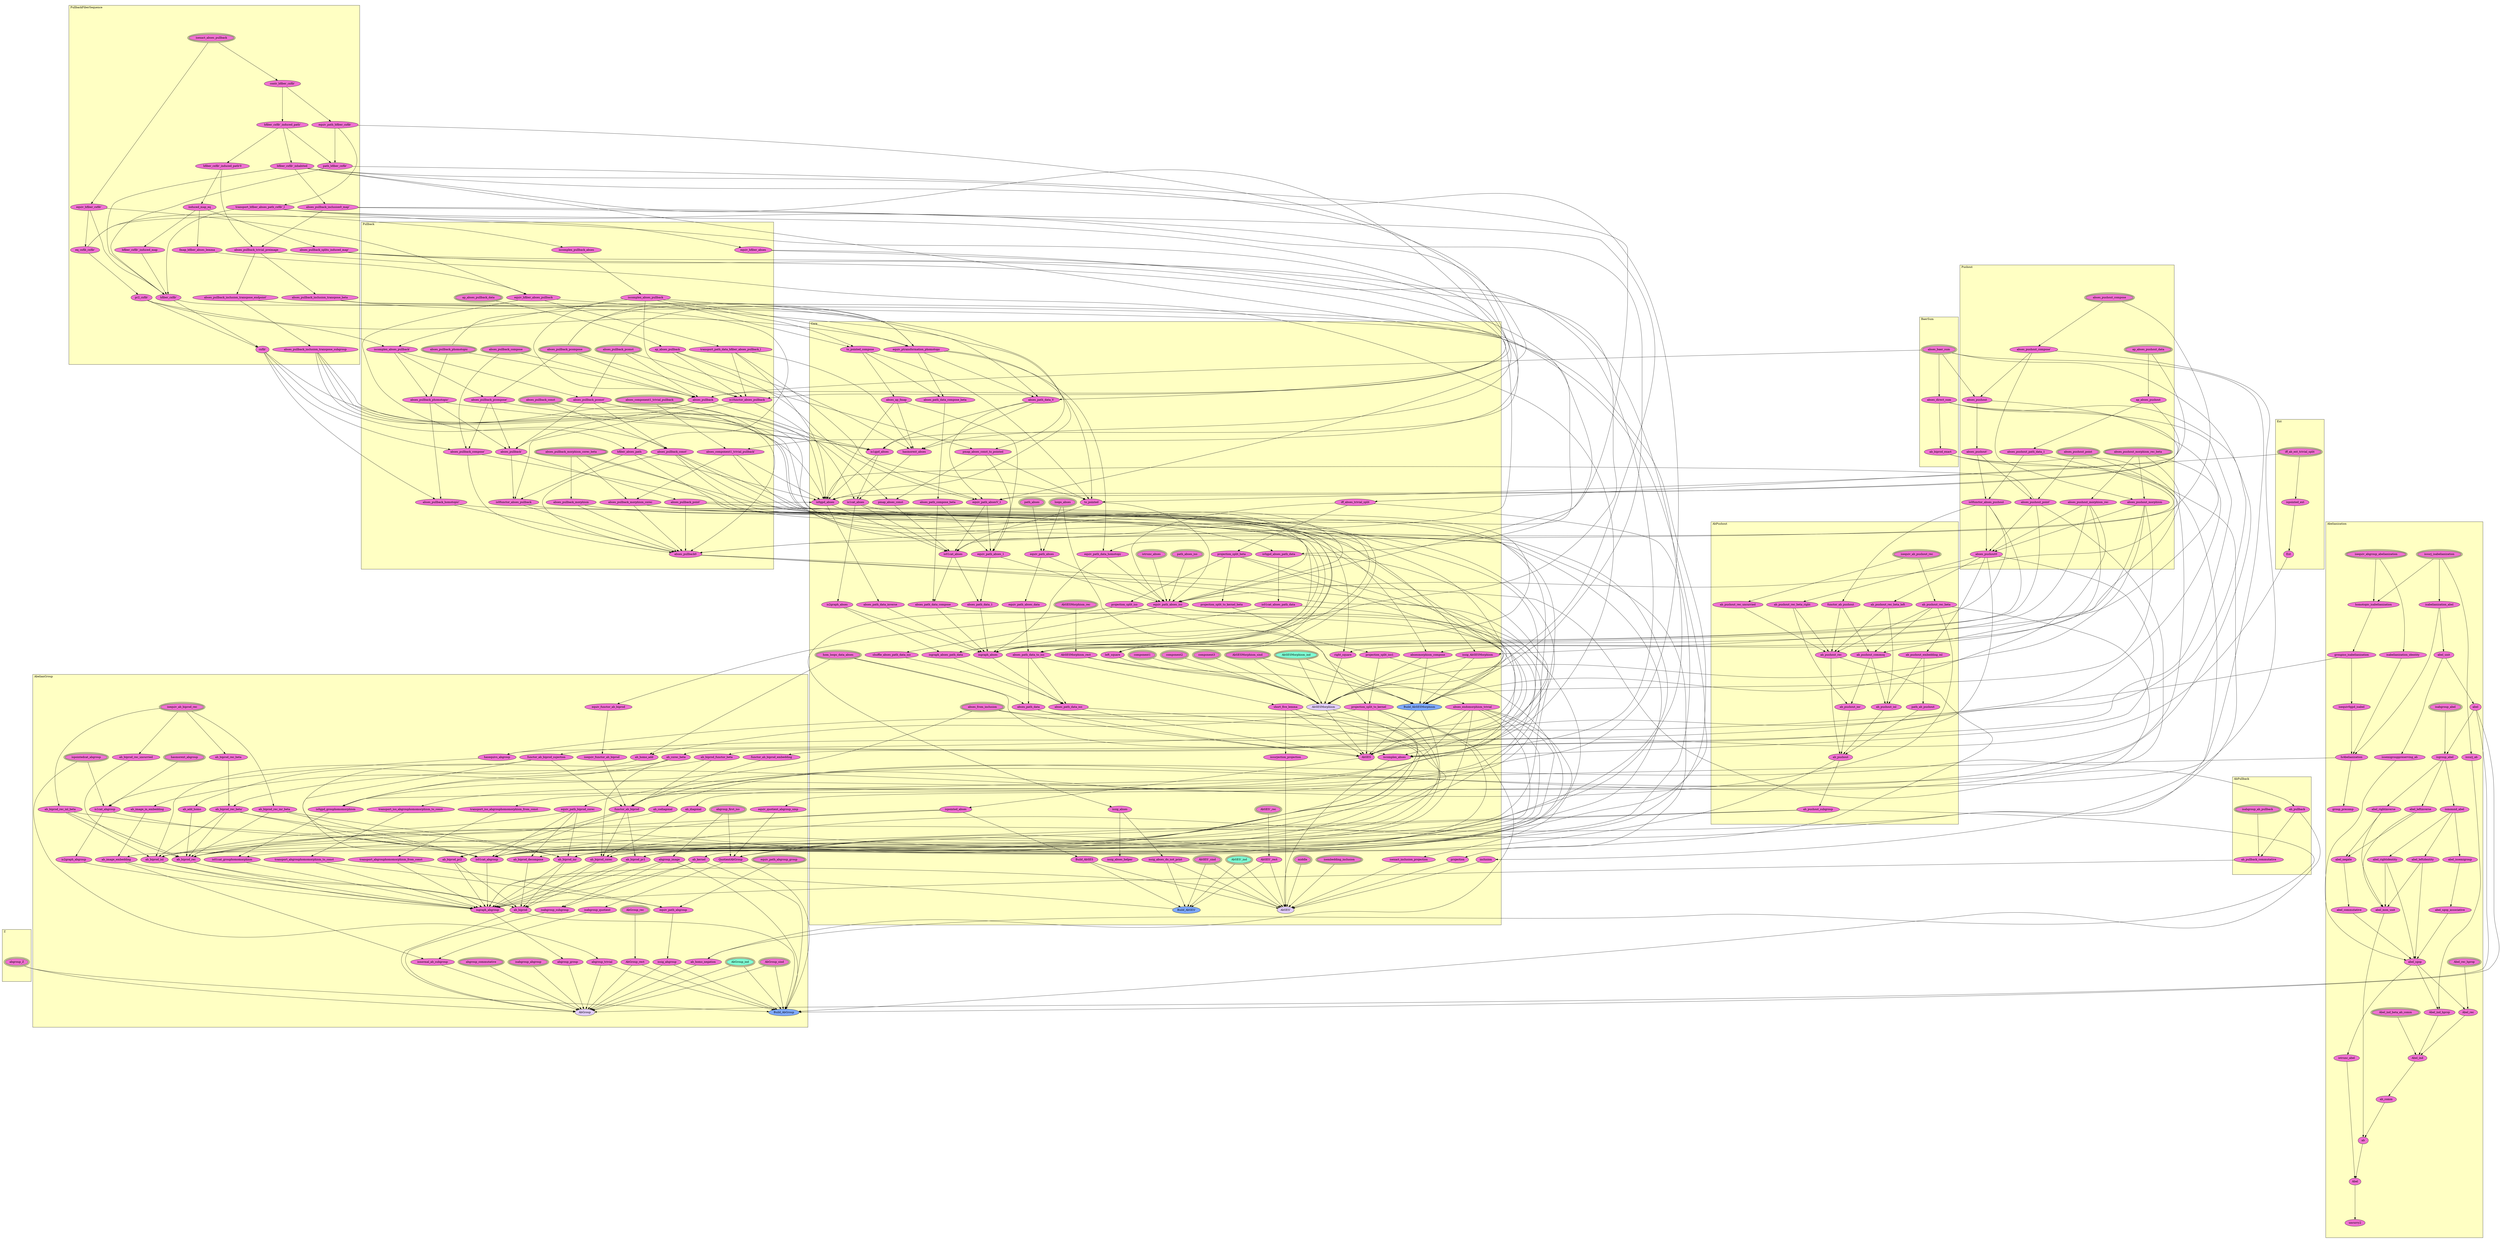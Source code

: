 digraph HoTT_Algebra_AbGroups {
  graph [ratio=0.5]
  node [style=filled]
AbPushout_ab_pushout_rec_beta_right [label="ab_pushout_rec_beta_right", URL=<AbPushout.html#ab_pushout_rec_beta_right>, fillcolor="#F070D1"] ;
Z_abgroup_Z [label="abgroup_Z", URL=<Z.html#abgroup_Z>, peripheries=3, fillcolor="#F070D1"] ;
AbPushout_ab_pushout_rec_beta_left [label="ab_pushout_rec_beta_left", URL=<AbPushout.html#ab_pushout_rec_beta_left>, fillcolor="#F070D1"] ;
Pushout_abses_pushout_compose [label="abses_pushout_compose", URL=<Pushout.html#abses_pushout_compose>, peripheries=3, fillcolor="#F070D1"] ;
AbPushout_ab_pushout_rec_beta [label="ab_pushout_rec_beta", URL=<AbPushout.html#ab_pushout_rec_beta>, fillcolor="#F070D1"] ;
Pushout_abses_pushout_compose_ [label="abses_pushout_compose'", URL=<Pushout.html#abses_pushout_compose'>, fillcolor="#F070D1"] ;
AbPushout_ab_pushout_commsq [label="ab_pushout_commsq", URL=<AbPushout.html#ab_pushout_commsq>, fillcolor="#F070D1"] ;
Pushout_abses_pushout [label="abses_pushout", URL=<Pushout.html#abses_pushout>, fillcolor="#F070D1"] ;
AbPushout_ab_pushout_inr [label="ab_pushout_inr", URL=<AbPushout.html#ab_pushout_inr>, fillcolor="#F070D1"] ;
Pushout_abses_pushout_ [label="abses_pushout'", URL=<Pushout.html#abses_pushout'>, fillcolor="#F070D1"] ;
AbPushout_ab_pushout_inl [label="ab_pushout_inl", URL=<AbPushout.html#ab_pushout_inl>, fillcolor="#F070D1"] ;
Pushout_abses_pushout_point [label="abses_pushout_point", URL=<Pushout.html#abses_pushout_point>, peripheries=3, fillcolor="#F070D1"] ;
AbPushout_ab_pushout_rec_uncurried [label="ab_pushout_rec_uncurried", URL=<AbPushout.html#ab_pushout_rec_uncurried>, fillcolor="#F070D1"] ;
Pushout_abses_pushout_point_ [label="abses_pushout_point'", URL=<Pushout.html#abses_pushout_point'>, fillcolor="#F070D1"] ;
AbPushout_ab_pushout_rec [label="ab_pushout_rec", URL=<AbPushout.html#ab_pushout_rec>, fillcolor="#F070D1"] ;
Pushout_ap_abses_pushout_data [label="ap_abses_pushout_data", URL=<Pushout.html#ap_abses_pushout_data>, peripheries=3, fillcolor="#F070D1"] ;
AbPushout_ab_pushout [label="ab_pushout", URL=<AbPushout.html#ab_pushout>, fillcolor="#F070D1"] ;
Pushout_ap_abses_pushout [label="ap_abses_pushout", URL=<Pushout.html#ap_abses_pushout>, fillcolor="#F070D1"] ;
AbPushout_ab_pushout_subgroup [label="ab_pushout_subgroup", URL=<AbPushout.html#ab_pushout_subgroup>, fillcolor="#F070D1"] ;
Pushout_abses_pushout_path_data_1 [label="abses_pushout_path_data_1", URL=<Pushout.html#abses_pushout_path_data_1>, fillcolor="#F070D1"] ;
AbPullback_ab_pullback [label="ab_pullback", URL=<AbPullback.html#ab_pullback>, fillcolor="#F070D1"] ;
AbPullback_isabgroup_ab_pullback [label="isabgroup_ab_pullback", URL=<AbPullback.html#isabgroup_ab_pullback>, peripheries=3, fillcolor="#F070D1"] ;
Pushout_is0functor_abses_pushout [label="is0functor_abses_pushout", URL=<Pushout.html#is0functor_abses_pushout>, fillcolor="#F070D1"] ;
Pushout_abses_pushout_morphism_rec_beta [label="abses_pushout_morphism_rec_beta", URL=<Pushout.html#abses_pushout_morphism_rec_beta>, peripheries=3, fillcolor="#F070D1"] ;
AbPullback_ab_pullback_commutative [label="ab_pullback_commutative", URL=<AbPullback.html#ab_pullback_commutative>, fillcolor="#F070D1"] ;
Pushout_abses_pushout_morphism_rec [label="abses_pushout_morphism_rec", URL=<Pushout.html#abses_pushout_morphism_rec>, fillcolor="#F070D1"] ;
Pushout_abses_pushout_morphism [label="abses_pushout_morphism", URL=<Pushout.html#abses_pushout_morphism>, fillcolor="#F070D1"] ;
Pushout_abses_pushout0 [label="abses_pushout0", URL=<Pushout.html#abses_pushout0>, fillcolor="#F070D1"] ;
PullbackFiberSequence_isexact_abses_pullback [label="isexact_abses_pullback", URL=<PullbackFiberSequence.html#isexact_abses_pullback>, peripheries=3, fillcolor="#F070D1"] ;
PullbackFiberSequence_contr_hfiber_cxfib_ [label="contr_hfiber_cxfib'", URL=<PullbackFiberSequence.html#contr_hfiber_cxfib'>, fillcolor="#F070D1"] ;
PullbackFiberSequence_hfiber_cxfib__induced_path_ [label="hfiber_cxfib'_induced_path'", URL=<PullbackFiberSequence.html#hfiber_cxfib'_induced_path'>, fillcolor="#F070D1"] ;
PullbackFiberSequence_hfiber_cxfib__induced_path_0 [label="hfiber_cxfib'_induced_path'0", URL=<PullbackFiberSequence.html#hfiber_cxfib'_induced_path'0>, fillcolor="#F070D1"] ;
PullbackFiberSequence_induced_map_eq [label="induced_map_eq", URL=<PullbackFiberSequence.html#induced_map_eq>, fillcolor="#F070D1"] ;
PullbackFiberSequence_fmap_hfiber_abses_lemma [label="fmap_hfiber_abses_lemma", URL=<PullbackFiberSequence.html#fmap_hfiber_abses_lemma>, fillcolor="#F070D1"] ;
PullbackFiberSequence_abses_pullback_splits_induced_map_ [label="abses_pullback_splits_induced_map'", URL=<PullbackFiberSequence.html#abses_pullback_splits_induced_map'>, fillcolor="#F070D1"] ;
PullbackFiberSequence_hfiber_cxfib__induced_map [label="hfiber_cxfib'_induced_map", URL=<PullbackFiberSequence.html#hfiber_cxfib'_induced_map>, fillcolor="#F070D1"] ;
PullbackFiberSequence_hfiber_cxfib__inhabited [label="hfiber_cxfib'_inhabited", URL=<PullbackFiberSequence.html#hfiber_cxfib'_inhabited>, fillcolor="#F070D1"] ;
PullbackFiberSequence_equiv_path_hfiber_cxfib_ [label="equiv_path_hfiber_cxfib'", URL=<PullbackFiberSequence.html#equiv_path_hfiber_cxfib'>, fillcolor="#F070D1"] ;
PullbackFiberSequence_transport_hfiber_abses_path_cxfib__l [label="transport_hfiber_abses_path_cxfib'_l", URL=<PullbackFiberSequence.html#transport_hfiber_abses_path_cxfib'_l>, fillcolor="#F070D1"] ;
PullbackFiberSequence_path_hfiber_cxfib_ [label="path_hfiber_cxfib'", URL=<PullbackFiberSequence.html#path_hfiber_cxfib'>, fillcolor="#F070D1"] ;
PullbackFiberSequence_equiv_hfiber_cxfib_ [label="equiv_hfiber_cxfib'", URL=<PullbackFiberSequence.html#equiv_hfiber_cxfib'>, fillcolor="#F070D1"] ;
PullbackFiberSequence_eq_cxfib_cxfib_ [label="eq_cxfib_cxfib'", URL=<PullbackFiberSequence.html#eq_cxfib_cxfib'>, fillcolor="#F070D1"] ;
PullbackFiberSequence_pr2_cxfib_ [label="pr2_cxfib'", URL=<PullbackFiberSequence.html#pr2_cxfib'>, fillcolor="#F070D1"] ;
PullbackFiberSequence_hfiber_cxfib_ [label="hfiber_cxfib'", URL=<PullbackFiberSequence.html#hfiber_cxfib'>, fillcolor="#F070D1"] ;
PullbackFiberSequence_cxfib_ [label="cxfib'", URL=<PullbackFiberSequence.html#cxfib'>, fillcolor="#F070D1"] ;
PullbackFiberSequence_abses_pullback_inclusion0_map_ [label="abses_pullback_inclusion0_map'", URL=<PullbackFiberSequence.html#abses_pullback_inclusion0_map'>, fillcolor="#F070D1"] ;
PullbackFiberSequence_abses_pullback_trivial_preimage [label="abses_pullback_trivial_preimage", URL=<PullbackFiberSequence.html#abses_pullback_trivial_preimage>, fillcolor="#F070D1"] ;
PullbackFiberSequence_abses_pullback_inclusion_transpose_beta [label="abses_pullback_inclusion_transpose_beta", URL=<PullbackFiberSequence.html#abses_pullback_inclusion_transpose_beta>, fillcolor="#F070D1"] ;
PullbackFiberSequence_abses_pullback_inclusion_transpose_endpoint_ [label="abses_pullback_inclusion_transpose_endpoint'", URL=<PullbackFiberSequence.html#abses_pullback_inclusion_transpose_endpoint'>, fillcolor="#F070D1"] ;
PullbackFiberSequence_abses_pullback_inclusion_transpose_subgroup [label="abses_pullback_inclusion_transpose_subgroup", URL=<PullbackFiberSequence.html#abses_pullback_inclusion_transpose_subgroup>, fillcolor="#F070D1"] ;
Pullback_equiv_hfiber_abses_pullback [label="equiv_hfiber_abses_pullback", URL=<Pullback.html#equiv_hfiber_abses_pullback>, fillcolor="#F070D1"] ;
Pullback_transport_path_data_hfiber_abses_pullback_l [label="transport_path_data_hfiber_abses_pullback_l", URL=<Pullback.html#transport_path_data_hfiber_abses_pullback_l>, fillcolor="#F070D1"] ;
Pullback_hfiber_abses_path [label="hfiber_abses_path", URL=<Pullback.html#hfiber_abses_path>, fillcolor="#F070D1"] ;
Pullback_equiv_hfiber_abses [label="equiv_hfiber_abses", URL=<Pullback.html#equiv_hfiber_abses>, fillcolor="#F070D1"] ;
Pullback_iscomplex_pullback_abses [label="iscomplex_pullback_abses", URL=<Pullback.html#iscomplex_pullback_abses>, fillcolor="#F070D1"] ;
Pullback_iscomplex_abses_pullback [label="iscomplex_abses_pullback", URL=<Pullback.html#iscomplex_abses_pullback>, fillcolor="#F070D1"] ;
Pullback_iscomplex_abses_pullback_ [label="iscomplex_abses_pullback'", URL=<Pullback.html#iscomplex_abses_pullback'>, fillcolor="#F070D1"] ;
Pullback_abses_pullback_phomotopic [label="abses_pullback_phomotopic", URL=<Pullback.html#abses_pullback_phomotopic>, peripheries=3, fillcolor="#F070D1"] ;
Pullback_abses_pullback_phomotopic_ [label="abses_pullback_phomotopic'", URL=<Pullback.html#abses_pullback_phomotopic'>, fillcolor="#F070D1"] ;
Pullback_abses_pullback_homotopic_ [label="abses_pullback_homotopic'", URL=<Pullback.html#abses_pullback_homotopic'>, fillcolor="#F070D1"] ;
Pullback_abses_pullback_pconst [label="abses_pullback_pconst", URL=<Pullback.html#abses_pullback_pconst>, peripheries=3, fillcolor="#F070D1"] ;
Pullback_abses_pullback_pconst_ [label="abses_pullback_pconst'", URL=<Pullback.html#abses_pullback_pconst'>, fillcolor="#F070D1"] ;
Pullback_abses_pullback_const [label="abses_pullback_const", URL=<Pullback.html#abses_pullback_const>, peripheries=3, fillcolor="#F070D1"] ;
Pullback_abses_pullback_const_ [label="abses_pullback_const'", URL=<Pullback.html#abses_pullback_const'>, fillcolor="#F070D1"] ;
Pullback_abses_pullback_pcompose [label="abses_pullback_pcompose", URL=<Pullback.html#abses_pullback_pcompose>, peripheries=3, fillcolor="#F070D1"] ;
Pullback_abses_pullback_pcompose_ [label="abses_pullback_pcompose'", URL=<Pullback.html#abses_pullback_pcompose'>, fillcolor="#F070D1"] ;
Pullback_abses_pullback_compose [label="abses_pullback_compose", URL=<Pullback.html#abses_pullback_compose>, peripheries=3, fillcolor="#F070D1"] ;
Pullback_abses_pullback_compose_ [label="abses_pullback_compose'", URL=<Pullback.html#abses_pullback_compose'>, fillcolor="#F070D1"] ;
Pullback_abses_pullback [label="abses_pullback", URL=<Pullback.html#abses_pullback>, fillcolor="#F070D1"] ;
Pullback_abses_pullback_ [label="abses_pullback'", URL=<Pullback.html#abses_pullback'>, fillcolor="#F070D1"] ;
Pullback_abses_pullback_point_ [label="abses_pullback_point'", URL=<Pullback.html#abses_pullback_point'>, fillcolor="#F070D1"] ;
Pullback_ap_abses_pullback_data [label="ap_abses_pullback_data", URL=<Pullback.html#ap_abses_pullback_data>, peripheries=3, fillcolor="#F070D1"] ;
Pullback_ap_abses_pullback [label="ap_abses_pullback", URL=<Pullback.html#ap_abses_pullback>, fillcolor="#F070D1"] ;
Pullback_is1functor_abses_pullback [label="is1functor_abses_pullback", URL=<Pullback.html#is1functor_abses_pullback>, fillcolor="#F070D1"] ;
Pullback_is0functor_abses_pullback [label="is0functor_abses_pullback", URL=<Pullback.html#is0functor_abses_pullback>, fillcolor="#F070D1"] ;
Pullback_abses_component1_trivial_pullback [label="abses_component1_trivial_pullback", URL=<Pullback.html#abses_component1_trivial_pullback>, peripheries=3, fillcolor="#F070D1"] ;
Pullback_abses_component1_trivial_pullback_ [label="abses_component1_trivial_pullback'", URL=<Pullback.html#abses_component1_trivial_pullback'>, fillcolor="#F070D1"] ;
Pullback_abses_pullback_morphism_corec_beta [label="abses_pullback_morphism_corec_beta", URL=<Pullback.html#abses_pullback_morphism_corec_beta>, peripheries=3, fillcolor="#F070D1"] ;
Pullback_abses_pullback_morphism_corec [label="abses_pullback_morphism_corec", URL=<Pullback.html#abses_pullback_morphism_corec>, fillcolor="#F070D1"] ;
Pullback_abses_pullback_morphism [label="abses_pullback_morphism", URL=<Pullback.html#abses_pullback_morphism>, fillcolor="#F070D1"] ;
Pullback_abses_pullback0 [label="abses_pullback0", URL=<Pullback.html#abses_pullback0>, fillcolor="#F070D1"] ;
Ext_iff_ab_ext_trivial_split [label="iff_ab_ext_trivial_split", URL=<Ext.html#iff_ab_ext_trivial_split>, peripheries=3, fillcolor="#F070D1"] ;
Ext_ispointed_ext [label="ispointed_ext", URL=<Ext.html#ispointed_ext>, fillcolor="#F070D1"] ;
Ext_Ext [label="Ext", URL=<Ext.html#Ext>, fillcolor="#F070D1"] ;
Core_abses_from_inclusion [label="abses_from_inclusion", URL=<Core.html#abses_from_inclusion>, peripheries=3, fillcolor="#F070D1"] ;
Core_iff_abses_trivial_split [label="iff_abses_trivial_split", URL=<Core.html#iff_abses_trivial_split>, fillcolor="#F070D1"] ;
Core_projection_split_beta [label="projection_split_beta", URL=<Core.html#projection_split_beta>, fillcolor="#F070D1"] ;
Core_projection_split_iso [label="projection_split_iso", URL=<Core.html#projection_split_iso>, fillcolor="#F070D1"] ;
Core_projection_split_iso1 [label="projection_split_iso1", URL=<Core.html#projection_split_iso1>, fillcolor="#F070D1"] ;
Core_projection_split_to_kernel_beta [label="projection_split_to_kernel_beta", URL=<Core.html#projection_split_to_kernel_beta>, fillcolor="#F070D1"] ;
Core_projection_split_to_kernel [label="projection_split_to_kernel", URL=<Core.html#projection_split_to_kernel>, fillcolor="#F070D1"] ;
Core_absesmorphism_compose [label="absesmorphism_compose", URL=<Core.html#absesmorphism_compose>, fillcolor="#F070D1"] ;
Core_issig_AbSESMorphism [label="issig_AbSESMorphism", URL=<Core.html#issig_AbSESMorphism>, fillcolor="#F070D1"] ;
Core_right_square [label="right_square", URL=<Core.html#right_square>, fillcolor="#F070D1"] ;
Core_left_square [label="left_square", URL=<Core.html#left_square>, fillcolor="#F070D1"] ;
Core_component3 [label="component3", URL=<Core.html#component3>, peripheries=3, fillcolor="#F070D1"] ;
Core_component2 [label="component2", URL=<Core.html#component2>, peripheries=3, fillcolor="#F070D1"] ;
Core_component1 [label="component1", URL=<Core.html#component1>, peripheries=3, fillcolor="#F070D1"] ;
Core_AbSESMorphism_sind [label="AbSESMorphism_sind", URL=<Core.html#AbSESMorphism_sind>, peripheries=3, fillcolor="#F070D1"] ;
Core_AbSESMorphism_rec [label="AbSESMorphism_rec", URL=<Core.html#AbSESMorphism_rec>, peripheries=3, fillcolor="#F070D1"] ;
Core_AbSESMorphism_ind [label="AbSESMorphism_ind", URL=<Core.html#AbSESMorphism_ind>, peripheries=3, fillcolor="#7FFFD4"] ;
Core_AbSESMorphism_rect [label="AbSESMorphism_rect", URL=<Core.html#AbSESMorphism_rect>, fillcolor="#F070D1"] ;
Core_Build_AbSESMorphism [label="Build_AbSESMorphism", URL=<Core.html#Build_AbSESMorphism>, fillcolor="#7FAAFF"] ;
Core_AbSESMorphism [label="AbSESMorphism", URL=<Core.html#AbSESMorphism>, fillcolor="#E2CDFA"] ;
Core_hom_loops_data_abses [label="hom_loops_data_abses", URL=<Core.html#hom_loops_data_abses>, peripheries=3, fillcolor="#F070D1"] ;
Core_loops_abses [label="loops_abses", URL=<Core.html#loops_abses>, peripheries=3, fillcolor="#F070D1"] ;
Core_abses_endomorphism_trivial [label="abses_endomorphism_trivial", URL=<Core.html#abses_endomorphism_trivial>, fillcolor="#F070D1"] ;
Core_equiv_ptransformation_phomotopy [label="equiv_ptransformation_phomotopy", URL=<Core.html#equiv_ptransformation_phomotopy>, fillcolor="#F070D1"] ;
Core_to_pointed_compose [label="to_pointed_compose", URL=<Core.html#to_pointed_compose>, fillcolor="#F070D1"] ;
Core_abses_ap_fmap [label="abses_ap_fmap", URL=<Core.html#abses_ap_fmap>, fillcolor="#F070D1"] ;
Core_pmap_abses_const_to_pointed [label="pmap_abses_const_to_pointed", URL=<Core.html#pmap_abses_const_to_pointed>, fillcolor="#F070D1"] ;
Core_to_pointed [label="to_pointed", URL=<Core.html#to_pointed>, fillcolor="#F070D1"] ;
Core_pmap_abses_const [label="pmap_abses_const", URL=<Core.html#pmap_abses_const>, fillcolor="#F070D1"] ;
Core_equiv_path_data_homotopy [label="equiv_path_data_homotopy", URL=<Core.html#equiv_path_data_homotopy>, fillcolor="#F070D1"] ;
Core_abses_path_data_compose_beta [label="abses_path_data_compose_beta", URL=<Core.html#abses_path_data_compose_beta>, fillcolor="#F070D1"] ;
Core_abses_path_compose_beta [label="abses_path_compose_beta", URL=<Core.html#abses_path_compose_beta>, fillcolor="#F070D1"] ;
Core_abses_path_data_V [label="abses_path_data_V", URL=<Core.html#abses_path_data_V>, fillcolor="#F070D1"] ;
Core_equiv_path_absesV_1 [label="equiv_path_absesV_1", URL=<Core.html#equiv_path_absesV_1>, fillcolor="#F070D1"] ;
Core_equiv_path_abses_1 [label="equiv_path_abses_1", URL=<Core.html#equiv_path_abses_1>, fillcolor="#F070D1"] ;
Core_hasmorext_abses [label="hasmorext_abses", URL=<Core.html#hasmorext_abses>, fillcolor="#F070D1"] ;
Core_is1gpd_abses [label="is1gpd_abses", URL=<Core.html#is1gpd_abses>, fillcolor="#F070D1"] ;
Core_is1cat_abses [label="is1cat_abses", URL=<Core.html#is1cat_abses>, fillcolor="#F070D1"] ;
Core_is2graph_abses [label="is2graph_abses", URL=<Core.html#is2graph_abses>, fillcolor="#F070D1"] ;
Core_is0gpd_abses [label="is0gpd_abses", URL=<Core.html#is0gpd_abses>, fillcolor="#F070D1"] ;
Core_abses_path_data_inverse [label="abses_path_data_inverse", URL=<Core.html#abses_path_data_inverse>, fillcolor="#F070D1"] ;
Core_is01cat_abses [label="is01cat_abses", URL=<Core.html#is01cat_abses>, fillcolor="#F070D1"] ;
Core_abses_path_data_compose [label="abses_path_data_compose", URL=<Core.html#abses_path_data_compose>, fillcolor="#F070D1"] ;
Core_abses_path_data_1 [label="abses_path_data_1", URL=<Core.html#abses_path_data_1>, fillcolor="#F070D1"] ;
Core_isgraph_abses [label="isgraph_abses", URL=<Core.html#isgraph_abses>, fillcolor="#F070D1"] ;
Core_is0gpd_abses_path_data [label="is0gpd_abses_path_data", URL=<Core.html#is0gpd_abses_path_data>, fillcolor="#F070D1"] ;
Core_is01cat_abses_path_data [label="is01cat_abses_path_data", URL=<Core.html#is01cat_abses_path_data>, fillcolor="#F070D1"] ;
Core_isgraph_abses_path_data [label="isgraph_abses_path_data", URL=<Core.html#isgraph_abses_path_data>, fillcolor="#F070D1"] ;
Core_path_abses [label="path_abses", URL=<Core.html#path_abses>, peripheries=3, fillcolor="#F070D1"] ;
Core_equiv_path_abses [label="equiv_path_abses", URL=<Core.html#equiv_path_abses>, fillcolor="#F070D1"] ;
Core_equiv_path_abses_data [label="equiv_path_abses_data", URL=<Core.html#equiv_path_abses_data>, fillcolor="#F070D1"] ;
Core_abses_path_data_to_iso [label="abses_path_data_to_iso", URL=<Core.html#abses_path_data_to_iso>, fillcolor="#F070D1"] ;
Core_abses_path_data [label="abses_path_data", URL=<Core.html#abses_path_data>, fillcolor="#F070D1"] ;
Core_short_five_lemma [label="short_five_lemma", URL=<Core.html#short_five_lemma>, fillcolor="#F070D1"] ;
Core_path_abses_iso [label="path_abses_iso", URL=<Core.html#path_abses_iso>, peripheries=3, fillcolor="#F070D1"] ;
Core_istrunc_abses [label="istrunc_abses", URL=<Core.html#istrunc_abses>, peripheries=3, fillcolor="#F070D1"] ;
Core_equiv_path_abses_iso [label="equiv_path_abses_iso", URL=<Core.html#equiv_path_abses_iso>, fillcolor="#F070D1"] ;
Core_shuffle_abses_path_data_iso [label="shuffle_abses_path_data_iso", URL=<Core.html#shuffle_abses_path_data_iso>, fillcolor="#F070D1"] ;
Core_abses_path_data_iso [label="abses_path_data_iso", URL=<Core.html#abses_path_data_iso>, fillcolor="#F070D1"] ;
Core_AbSES [label="AbSES", URL=<Core.html#AbSES>, fillcolor="#F070D1"] ;
Core_ispointed_abses [label="ispointed_abses", URL=<Core.html#ispointed_abses>, fillcolor="#F070D1"] ;
Core_iscomplex_abses [label="iscomplex_abses", URL=<Core.html#iscomplex_abses>, fillcolor="#F070D1"] ;
Core_issig_abses [label="issig_abses", URL=<Core.html#issig_abses>, fillcolor="#F070D1"] ;
Core_issig_abses_helper [label="issig_abses_helper", URL=<Core.html#issig_abses_helper>, fillcolor="#F070D1"] ;
Core_issig_abses_do_not_print [label="issig_abses_do_not_print", URL=<Core.html#issig_abses_do_not_print>, fillcolor="#F070D1"] ;
Core_Build_AbSES [label="Build_AbSES", URL=<Core.html#Build_AbSES>, fillcolor="#F070D1"] ;
Core_isexact_inclusion_projection [label="isexact_inclusion_projection", URL=<Core.html#isexact_inclusion_projection>, fillcolor="#F070D1"] ;
Core_issurjection_projection [label="issurjection_projection", URL=<Core.html#issurjection_projection>, fillcolor="#F070D1"] ;
Core_isembedding_inclusion [label="isembedding_inclusion", URL=<Core.html#isembedding_inclusion>, peripheries=3, fillcolor="#F070D1"] ;
Core_projection [label="projection", URL=<Core.html#projection>, fillcolor="#F070D1"] ;
Core_inclusion [label="inclusion", URL=<Core.html#inclusion>, fillcolor="#F070D1"] ;
Core_middle [label="middle", URL=<Core.html#middle>, peripheries=3, fillcolor="#F070D1"] ;
Core_AbSES__sind [label="AbSES'_sind", URL=<Core.html#AbSES'_sind>, peripheries=3, fillcolor="#F070D1"] ;
Core_AbSES__rec [label="AbSES'_rec", URL=<Core.html#AbSES'_rec>, peripheries=3, fillcolor="#F070D1"] ;
Core_AbSES__ind [label="AbSES'_ind", URL=<Core.html#AbSES'_ind>, peripheries=3, fillcolor="#7FFFD4"] ;
Core_AbSES__rect [label="AbSES'_rect", URL=<Core.html#AbSES'_rect>, fillcolor="#F070D1"] ;
Core_Build_AbSES_ [label="Build_AbSES'", URL=<Core.html#Build_AbSES'>, fillcolor="#7FAAFF"] ;
Core_AbSES_ [label="AbSES'", URL=<Core.html#AbSES'>, fillcolor="#E2CDFA"] ;
BaerSum_abses_baer_sum [label="abses_baer_sum", URL=<BaerSum.html#abses_baer_sum>, peripheries=3, fillcolor="#F070D1"] ;
BaerSum_abses_direct_sum [label="abses_direct_sum", URL=<BaerSum.html#abses_direct_sum>, fillcolor="#F070D1"] ;
BaerSum_ab_biprod_exact [label="ab_biprod_exact", URL=<BaerSum.html#ab_biprod_exact>, fillcolor="#F070D1"] ;
Abelianization_isequiv_abgroup_abelianization [label="isequiv_abgroup_abelianization", URL=<Abelianization.html#isequiv_abgroup_abelianization>, peripheries=3, fillcolor="#F070D1"] ;
Abelianization_isabelianization_identity [label="isabelianization_identity", URL=<Abelianization.html#isabelianization_identity>, fillcolor="#F070D1"] ;
Abelianization_issurj_isabelianization [label="issurj_isabelianization", URL=<Abelianization.html#issurj_isabelianization>, peripheries=3, fillcolor="#F070D1"] ;
Abelianization_homotopic_isabelianization [label="homotopic_isabelianization", URL=<Abelianization.html#homotopic_isabelianization>, fillcolor="#F070D1"] ;
Abelianization_groupiso_isabelianization [label="groupiso_isabelianization", URL=<Abelianization.html#groupiso_isabelianization>, fillcolor="#F070D1"] ;
Abelianization_isabelianization_abel [label="isabelianization_abel", URL=<Abelianization.html#isabelianization_abel>, fillcolor="#F070D1"] ;
Abelianization_abel_unit [label="abel_unit", URL=<Abelianization.html#abel_unit>, fillcolor="#F070D1"] ;
Abelianization_abel [label="abel", URL=<Abelianization.html#abel>, fillcolor="#F070D1"] ;
Abelianization_issurj_ab [label="issurj_ab", URL=<Abelianization.html#issurj_ab>, fillcolor="#F070D1"] ;
Abelianization_issemigrouppreserving_ab [label="issemigrouppreserving_ab", URL=<Abelianization.html#issemigrouppreserving_ab>, fillcolor="#F070D1"] ;
Abelianization_isabgroup_abel [label="isabgroup_abel", URL=<Abelianization.html#isabgroup_abel>, peripheries=3, fillcolor="#F070D1"] ;
Abelianization_isgroup_abel [label="isgroup_abel", URL=<Abelianization.html#isgroup_abel>, fillcolor="#F070D1"] ;
Abelianization_abel_rightinverse [label="abel_rightinverse", URL=<Abelianization.html#abel_rightinverse>, fillcolor="#F070D1"] ;
Abelianization_abel_leftinverse [label="abel_leftinverse", URL=<Abelianization.html#abel_leftinverse>, fillcolor="#F070D1"] ;
Abelianization_abel_negate [label="abel_negate", URL=<Abelianization.html#abel_negate>, fillcolor="#F070D1"] ;
Abelianization_abel_commutative [label="abel_commutative", URL=<Abelianization.html#abel_commutative>, fillcolor="#F070D1"] ;
Abelianization_ismonoid_abel [label="ismonoid_abel", URL=<Abelianization.html#ismonoid_abel>, fillcolor="#F070D1"] ;
Abelianization_abel_rightidentity [label="abel_rightidentity", URL=<Abelianization.html#abel_rightidentity>, fillcolor="#F070D1"] ;
Abelianization_abel_leftidentity [label="abel_leftidentity", URL=<Abelianization.html#abel_leftidentity>, fillcolor="#F070D1"] ;
Abelianization_abel_mon_unit [label="abel_mon_unit", URL=<Abelianization.html#abel_mon_unit>, fillcolor="#F070D1"] ;
Abelianization_abel_issemigroup [label="abel_issemigroup", URL=<Abelianization.html#abel_issemigroup>, fillcolor="#F070D1"] ;
Abelianization_abel_sgop_associative [label="abel_sgop_associative", URL=<Abelianization.html#abel_sgop_associative>, fillcolor="#F070D1"] ;
Abelianization_abel_sgop [label="abel_sgop", URL=<Abelianization.html#abel_sgop>, fillcolor="#F070D1"] ;
Abelianization_Abel_rec_hprop [label="Abel_rec_hprop", URL=<Abelianization.html#Abel_rec_hprop>, peripheries=3, fillcolor="#F070D1"] ;
Abelianization_Abel_ind_hprop [label="Abel_ind_hprop", URL=<Abelianization.html#Abel_ind_hprop>, fillcolor="#F070D1"] ;
Abelianization_Abel_rec [label="Abel_rec", URL=<Abelianization.html#Abel_rec>, fillcolor="#F070D1"] ;
Abelianization_Abel_ind_beta_ab_comm [label="Abel_ind_beta_ab_comm", URL=<Abelianization.html#Abel_ind_beta_ab_comm>, peripheries=3, fillcolor="#F070D1"] ;
Abelianization_Abel_ind [label="Abel_ind", URL=<Abelianization.html#Abel_ind>, fillcolor="#F070D1"] ;
Abelianization_istrunc_abel [label="istrunc_abel", URL=<Abelianization.html#istrunc_abel>, fillcolor="#F070D1"] ;
Abelianization_ab_comm [label="ab_comm", URL=<Abelianization.html#ab_comm>, fillcolor="#F070D1"] ;
Abelianization_ab [label="ab", URL=<Abelianization.html#ab>, fillcolor="#F070D1"] ;
Abelianization_Abel [label="Abel", URL=<Abelianization.html#Abel>, fillcolor="#F070D1"] ;
Abelianization_uncurry2 [label="uncurry2", URL=<Abelianization.html#uncurry2>, fillcolor="#F070D1"] ;
Abelianization_isequiv0gpd_isabel [label="isequiv0gpd_isabel", URL=<Abelianization.html#isequiv0gpd_isabel>, fillcolor="#F070D1"] ;
Abelianization_IsAbelianization [label="IsAbelianization", URL=<Abelianization.html#IsAbelianization>, fillcolor="#F070D1"] ;
Abelianization_group_precomp [label="group_precomp", URL=<Abelianization.html#group_precomp>, fillcolor="#F070D1"] ;
AbelianGroup_ab_image_in_embedding [label="ab_image_in_embedding", URL=<AbelianGroup.html#ab_image_in_embedding>, fillcolor="#F070D1"] ;
AbelianGroup_ab_image_embedding [label="ab_image_embedding", URL=<AbelianGroup.html#ab_image_embedding>, fillcolor="#F070D1"] ;
AbelianGroup_ab_homo_add [label="ab_homo_add", URL=<AbelianGroup.html#ab_homo_add>, fillcolor="#F070D1"] ;
AbelianGroup_ab_add_homo [label="ab_add_homo", URL=<AbelianGroup.html#ab_add_homo>, fillcolor="#F070D1"] ;
AbelianGroup_ab_homo_negation [label="ab_homo_negation", URL=<AbelianGroup.html#ab_homo_negation>, fillcolor="#F070D1"] ;
AbelianGroup_transport_iso_abgrouphomomorphism_to_const [label="transport_iso_abgrouphomomorphism_to_const", URL=<AbelianGroup.html#transport_iso_abgrouphomomorphism_to_const>, fillcolor="#F070D1"] ;
AbelianGroup_transport_abgrouphomomorphism_to_const [label="transport_abgrouphomomorphism_to_const", URL=<AbelianGroup.html#transport_abgrouphomomorphism_to_const>, fillcolor="#F070D1"] ;
AbelianGroup_transport_iso_abgrouphomomorphism_from_const [label="transport_iso_abgrouphomomorphism_from_const", URL=<AbelianGroup.html#transport_iso_abgrouphomomorphism_from_const>, fillcolor="#F070D1"] ;
AbelianGroup_transport_abgrouphomomorphism_from_const [label="transport_abgrouphomomorphism_from_const", URL=<AbelianGroup.html#transport_abgrouphomomorphism_from_const>, fillcolor="#F070D1"] ;
AbelianGroup_ab_kernel [label="ab_kernel", URL=<AbelianGroup.html#ab_kernel>, fillcolor="#F070D1"] ;
AbelianGroup_equiv_path_biprod_corec [label="equiv_path_biprod_corec", URL=<AbelianGroup.html#equiv_path_biprod_corec>, fillcolor="#F070D1"] ;
AbelianGroup_ab_biprod_decompose [label="ab_biprod_decompose", URL=<AbelianGroup.html#ab_biprod_decompose>, fillcolor="#F070D1"] ;
AbelianGroup_functor_ab_biprod_sujection [label="functor_ab_biprod_sujection", URL=<AbelianGroup.html#functor_ab_biprod_sujection>, fillcolor="#F070D1"] ;
AbelianGroup_functor_ab_biprod_embedding [label="functor_ab_biprod_embedding", URL=<AbelianGroup.html#functor_ab_biprod_embedding>, fillcolor="#F070D1"] ;
AbelianGroup_equiv_functor_ab_biprod [label="equiv_functor_ab_biprod", URL=<AbelianGroup.html#equiv_functor_ab_biprod>, fillcolor="#F070D1"] ;
AbelianGroup_isequiv_functor_ab_biprod [label="isequiv_functor_ab_biprod", URL=<AbelianGroup.html#isequiv_functor_ab_biprod>, fillcolor="#F070D1"] ;
AbelianGroup_ab_biprod_functor_beta [label="ab_biprod_functor_beta", URL=<AbelianGroup.html#ab_biprod_functor_beta>, fillcolor="#F070D1"] ;
AbelianGroup_functor_ab_biprod [label="functor_ab_biprod", URL=<AbelianGroup.html#functor_ab_biprod>, fillcolor="#F070D1"] ;
AbelianGroup_ab_corec_beta [label="ab_corec_beta", URL=<AbelianGroup.html#ab_corec_beta>, fillcolor="#F070D1"] ;
AbelianGroup_ab_diagonal [label="ab_diagonal", URL=<AbelianGroup.html#ab_diagonal>, fillcolor="#F070D1"] ;
AbelianGroup_ab_biprod_corec [label="ab_biprod_corec", URL=<AbelianGroup.html#ab_biprod_corec>, fillcolor="#F070D1"] ;
AbelianGroup_isequiv_ab_biprod_rec [label="isequiv_ab_biprod_rec", URL=<AbelianGroup.html#isequiv_ab_biprod_rec>, peripheries=3, fillcolor="#F070D1"] ;
AbelianGroup_ab_biprod_rec_inr_beta [label="ab_biprod_rec_inr_beta", URL=<AbelianGroup.html#ab_biprod_rec_inr_beta>, fillcolor="#F070D1"] ;
AbelianGroup_ab_biprod_rec_inl_beta [label="ab_biprod_rec_inl_beta", URL=<AbelianGroup.html#ab_biprod_rec_inl_beta>, fillcolor="#F070D1"] ;
AbelianGroup_ab_biprod_rec_beta [label="ab_biprod_rec_beta", URL=<AbelianGroup.html#ab_biprod_rec_beta>, fillcolor="#F070D1"] ;
AbelianGroup_ab_biprod_rec_beta_ [label="ab_biprod_rec_beta'", URL=<AbelianGroup.html#ab_biprod_rec_beta'>, fillcolor="#F070D1"] ;
AbelianGroup_ab_biprod_rec_uncurried [label="ab_biprod_rec_uncurried", URL=<AbelianGroup.html#ab_biprod_rec_uncurried>, fillcolor="#F070D1"] ;
AbelianGroup_ab_codiagonal [label="ab_codiagonal", URL=<AbelianGroup.html#ab_codiagonal>, fillcolor="#F070D1"] ;
AbelianGroup_ab_biprod_pr2 [label="ab_biprod_pr2", URL=<AbelianGroup.html#ab_biprod_pr2>, fillcolor="#F070D1"] ;
AbelianGroup_ab_biprod_pr1 [label="ab_biprod_pr1", URL=<AbelianGroup.html#ab_biprod_pr1>, fillcolor="#F070D1"] ;
AbelianGroup_ab_biprod_rec [label="ab_biprod_rec", URL=<AbelianGroup.html#ab_biprod_rec>, fillcolor="#F070D1"] ;
AbelianGroup_ab_biprod_inr [label="ab_biprod_inr", URL=<AbelianGroup.html#ab_biprod_inr>, fillcolor="#F070D1"] ;
AbelianGroup_ab_biprod_inl [label="ab_biprod_inl", URL=<AbelianGroup.html#ab_biprod_inl>, fillcolor="#F070D1"] ;
AbelianGroup_ab_biprod [label="ab_biprod", URL=<AbelianGroup.html#ab_biprod>, fillcolor="#F070D1"] ;
AbelianGroup_abgroup_first_iso [label="abgroup_first_iso", URL=<AbelianGroup.html#abgroup_first_iso>, peripheries=3, fillcolor="#F070D1"] ;
AbelianGroup_abgroup_image [label="abgroup_image", URL=<AbelianGroup.html#abgroup_image>, fillcolor="#F070D1"] ;
AbelianGroup_ispointedcat_abgroup [label="ispointedcat_abgroup", URL=<AbelianGroup.html#ispointedcat_abgroup>, peripheries=3, fillcolor="#F070D1"] ;
AbelianGroup_abgroup_trivial [label="abgroup_trivial", URL=<AbelianGroup.html#abgroup_trivial>, fillcolor="#F070D1"] ;
AbelianGroup_hasequivs_abgroup [label="hasequivs_abgroup", URL=<AbelianGroup.html#hasequivs_abgroup>, fillcolor="#F070D1"] ;
AbelianGroup_hasmorext_abgroup [label="hasmorext_abgroup", URL=<AbelianGroup.html#hasmorext_abgroup>, peripheries=3, fillcolor="#F070D1"] ;
AbelianGroup_is1cat_abgroup [label="is1cat_abgroup", URL=<AbelianGroup.html#is1cat_abgroup>, fillcolor="#F070D1"] ;
AbelianGroup_is2graph_abgroup [label="is2graph_abgroup", URL=<AbelianGroup.html#is2graph_abgroup>, fillcolor="#F070D1"] ;
AbelianGroup_is0gpd_grouphomomorphism [label="is0gpd_grouphomomorphism", URL=<AbelianGroup.html#is0gpd_grouphomomorphism>, fillcolor="#F070D1"] ;
AbelianGroup_is01cat_grouphomomorphism [label="is01cat_grouphomomorphism", URL=<AbelianGroup.html#is01cat_grouphomomorphism>, fillcolor="#F070D1"] ;
AbelianGroup_is01cat_abgroup [label="is01cat_abgroup", URL=<AbelianGroup.html#is01cat_abgroup>, fillcolor="#F070D1"] ;
AbelianGroup_isgraph_abgroup [label="isgraph_abgroup", URL=<AbelianGroup.html#isgraph_abgroup>, fillcolor="#F070D1"] ;
AbelianGroup_equiv_quotient_abgroup_ump [label="equiv_quotient_abgroup_ump", URL=<AbelianGroup.html#equiv_quotient_abgroup_ump>, fillcolor="#F070D1"] ;
AbelianGroup_QuotientAbGroup [label="QuotientAbGroup", URL=<AbelianGroup.html#QuotientAbGroup>, fillcolor="#F070D1"] ;
AbelianGroup_isabgroup_quotient [label="isabgroup_quotient", URL=<AbelianGroup.html#isabgroup_quotient>, fillcolor="#F070D1"] ;
AbelianGroup_isnormal_ab_subgroup [label="isnormal_ab_subgroup", URL=<AbelianGroup.html#isnormal_ab_subgroup>, fillcolor="#F070D1"] ;
AbelianGroup_isabgroup_subgroup [label="isabgroup_subgroup", URL=<AbelianGroup.html#isabgroup_subgroup>, fillcolor="#F070D1"] ;
AbelianGroup_equiv_path_abgroup_group [label="equiv_path_abgroup_group", URL=<AbelianGroup.html#equiv_path_abgroup_group>, peripheries=3, fillcolor="#F070D1"] ;
AbelianGroup_equiv_path_abgroup [label="equiv_path_abgroup", URL=<AbelianGroup.html#equiv_path_abgroup>, fillcolor="#F070D1"] ;
AbelianGroup_issig_abgroup [label="issig_abgroup", URL=<AbelianGroup.html#issig_abgroup>, fillcolor="#F070D1"] ;
AbelianGroup_isabgroup_abgroup [label="isabgroup_abgroup", URL=<AbelianGroup.html#isabgroup_abgroup>, peripheries=3, fillcolor="#F070D1"] ;
AbelianGroup_abgroup_commutative [label="abgroup_commutative", URL=<AbelianGroup.html#abgroup_commutative>, peripheries=3, fillcolor="#F070D1"] ;
AbelianGroup_abgroup_group [label="abgroup_group", URL=<AbelianGroup.html#abgroup_group>, fillcolor="#F070D1"] ;
AbelianGroup_AbGroup_sind [label="AbGroup_sind", URL=<AbelianGroup.html#AbGroup_sind>, peripheries=3, fillcolor="#F070D1"] ;
AbelianGroup_AbGroup_rec [label="AbGroup_rec", URL=<AbelianGroup.html#AbGroup_rec>, peripheries=3, fillcolor="#F070D1"] ;
AbelianGroup_AbGroup_ind [label="AbGroup_ind", URL=<AbelianGroup.html#AbGroup_ind>, peripheries=3, fillcolor="#7FFFD4"] ;
AbelianGroup_AbGroup_rect [label="AbGroup_rect", URL=<AbelianGroup.html#AbGroup_rect>, fillcolor="#F070D1"] ;
AbelianGroup_Build_AbGroup [label="Build_AbGroup", URL=<AbelianGroup.html#Build_AbGroup>, fillcolor="#7FAAFF"] ;
AbelianGroup_AbGroup [label="AbGroup", URL=<AbelianGroup.html#AbGroup>, fillcolor="#E2CDFA"] ;
AbPushout_functor_ab_pushout [label="functor_ab_pushout", URL=<AbPushout.html#functor_ab_pushout>, fillcolor="#F070D1"] ;
AbPushout_ab_pushout_embedding_inl [label="ab_pushout_embedding_inl", URL=<AbPushout.html#ab_pushout_embedding_inl>, fillcolor="#F070D1"] ;
AbPushout_path_ab_pushout [label="path_ab_pushout", URL=<AbPushout.html#path_ab_pushout>, fillcolor="#F070D1"] ;
AbPushout_isequiv_ab_pushout_rec [label="isequiv_ab_pushout_rec", URL=<AbPushout.html#isequiv_ab_pushout_rec>, peripheries=3, fillcolor="#F070D1"] ;
  AbPushout_ab_pushout_rec_beta_right -> AbPushout_ab_pushout_inr [] ;
  AbPushout_ab_pushout_rec_beta_right -> AbPushout_ab_pushout_rec [] ;
  Z_abgroup_Z -> AbelianGroup_Build_AbGroup [] ;
  Z_abgroup_Z -> AbelianGroup_AbGroup [] ;
  AbPushout_ab_pushout_rec_beta_left -> AbPushout_ab_pushout_inl [] ;
  AbPushout_ab_pushout_rec_beta_left -> AbPushout_ab_pushout_rec [] ;
  Pushout_abses_pushout_compose -> Pushout_abses_pushout_compose_ [] ;
  Pushout_abses_pushout_compose -> Core_equiv_path_data_homotopy [] ;
  AbPushout_ab_pushout_rec_beta -> AbelianGroup_ab_biprod_rec_beta_ [] ;
  AbPushout_ab_pushout_rec_beta -> AbelianGroup_equiv_quotient_abgroup_ump [] ;
  AbPushout_ab_pushout_rec_beta -> AbPushout_ab_pushout_commsq [] ;
  AbPushout_ab_pushout_rec_beta -> AbPushout_ab_pushout_rec [] ;
  Pushout_abses_pushout_compose_ -> Pushout_abses_pushout [] ;
  Pushout_abses_pushout_compose_ -> Pushout_abses_pushout_morphism [] ;
  Pushout_abses_pushout_compose_ -> Core_inclusion [] ;
  AbPushout_ab_pushout_commsq -> AbPushout_ab_pushout_inr [] ;
  AbPushout_ab_pushout_commsq -> AbPushout_ab_pushout_inl [] ;
  Pushout_abses_pushout -> Pushout_abses_pushout_ [] ;
  Pushout_abses_pushout -> Core_to_pointed [] ;
  AbPushout_ab_pushout_inr -> AbPushout_ab_pushout [] ;
  Pushout_abses_pushout_ -> Pushout_abses_pushout_point_ [] ;
  Pushout_abses_pushout_ -> Pushout_is0functor_abses_pushout [] ;
  AbPushout_ab_pushout_inl -> AbPushout_ab_pushout [] ;
  Pushout_abses_pushout_point -> Pushout_abses_pushout_point_ [] ;
  Pushout_abses_pushout_point -> Core_equiv_path_abses_iso [] ;
  AbPushout_ab_pushout_rec_uncurried -> AbPushout_ab_pushout_rec [] ;
  Pushout_abses_pushout_point_ -> Pushout_abses_pushout0 [] ;
  Pushout_abses_pushout_point_ -> Core_is0gpd_abses [] ;
  Pushout_abses_pushout_point_ -> Core_abses_path_data_to_iso [] ;
  Pushout_abses_pushout_point_ -> AbelianGroup_functor_ab_biprod [] ;
  AbPushout_ab_pushout_rec -> AbelianGroup_ab_biprod_rec [] ;
  AbPushout_ab_pushout_rec -> AbPushout_ab_pushout [] ;
  Pushout_ap_abses_pushout_data -> Pushout_ap_abses_pushout [] ;
  Pushout_ap_abses_pushout_data -> Core_is0gpd_abses [] ;
  AbPushout_ab_pushout -> AbelianGroup_QuotientAbGroup [] ;
  AbPushout_ab_pushout -> AbPushout_ab_pushout_subgroup [] ;
  Pushout_ap_abses_pushout -> Pushout_abses_pushout_path_data_1 [] ;
  Pushout_ap_abses_pushout -> Core_equiv_path_absesV_1 [] ;
  AbPushout_ab_pushout_subgroup -> AbelianGroup_ab_homo_negation [] ;
  AbPushout_ab_pushout_subgroup -> AbelianGroup_ab_biprod_corec [] ;
  AbPushout_ab_pushout_subgroup -> AbelianGroup_is01cat_abgroup [] ;
  Pushout_abses_pushout_path_data_1 -> Pushout_is0functor_abses_pushout [] ;
  Pushout_abses_pushout_path_data_1 -> Core_is01cat_abses [] ;
  AbPullback_ab_pullback -> AbelianGroup_Build_AbGroup [] ;
  AbPullback_ab_pullback -> AbPullback_ab_pullback_commutative [] ;
  AbPullback_isabgroup_ab_pullback -> AbPullback_ab_pullback_commutative [] ;
  Pushout_is0functor_abses_pushout -> Pushout_abses_pushout0 [] ;
  Pushout_is0functor_abses_pushout -> Core_isgraph_abses [] ;
  Pushout_is0functor_abses_pushout -> Core_abses_path_data_to_iso [] ;
  Pushout_is0functor_abses_pushout -> AbPushout_functor_ab_pushout [] ;
  Pushout_abses_pushout_morphism_rec_beta -> Pushout_abses_pushout_morphism_rec [] ;
  Pushout_abses_pushout_morphism_rec_beta -> Pushout_abses_pushout_morphism [] ;
  Pushout_abses_pushout_morphism_rec_beta -> Core_absesmorphism_compose [] ;
  Pushout_abses_pushout_morphism_rec_beta -> Core_issig_AbSESMorphism [] ;
  AbPullback_ab_pullback_commutative -> AbelianGroup_isgraph_abgroup [] ;
  Pushout_abses_pushout_morphism_rec -> Pushout_abses_pushout0 [] ;
  Pushout_abses_pushout_morphism_rec -> Core_right_square [] ;
  Pushout_abses_pushout_morphism_rec -> Core_left_square [] ;
  Pushout_abses_pushout_morphism_rec -> Core_Build_AbSESMorphism [] ;
  Pushout_abses_pushout_morphism -> Pushout_abses_pushout0 [] ;
  Pushout_abses_pushout_morphism -> Core_Build_AbSESMorphism [] ;
  Pushout_abses_pushout_morphism -> Core_AbSESMorphism [] ;
  Pushout_abses_pushout_morphism -> AbPushout_ab_pushout_commsq [] ;
  Pushout_abses_pushout0 -> Core_AbSES [] ;
  Pushout_abses_pushout0 -> Core_iscomplex_abses [] ;
  Pushout_abses_pushout0 -> AbPushout_ab_pushout_embedding_inl [] ;
  Pushout_abses_pushout0 -> AbPushout_ab_pushout_rec_beta_right [] ;
  Pushout_abses_pushout0 -> AbPushout_ab_pushout_rec_beta_left [] ;
  PullbackFiberSequence_isexact_abses_pullback -> PullbackFiberSequence_contr_hfiber_cxfib_ [] ;
  PullbackFiberSequence_isexact_abses_pullback -> PullbackFiberSequence_equiv_hfiber_cxfib_ [] ;
  PullbackFiberSequence_contr_hfiber_cxfib_ -> PullbackFiberSequence_hfiber_cxfib__induced_path_ [] ;
  PullbackFiberSequence_contr_hfiber_cxfib_ -> PullbackFiberSequence_equiv_path_hfiber_cxfib_ [] ;
  PullbackFiberSequence_hfiber_cxfib__induced_path_ -> PullbackFiberSequence_hfiber_cxfib__induced_path_0 [] ;
  PullbackFiberSequence_hfiber_cxfib__induced_path_ -> PullbackFiberSequence_hfiber_cxfib__inhabited [] ;
  PullbackFiberSequence_hfiber_cxfib__induced_path_ -> PullbackFiberSequence_path_hfiber_cxfib_ [] ;
  PullbackFiberSequence_hfiber_cxfib__induced_path_0 -> PullbackFiberSequence_induced_map_eq [] ;
  PullbackFiberSequence_hfiber_cxfib__induced_path_0 -> PullbackFiberSequence_abses_pullback_trivial_preimage [] ;
  PullbackFiberSequence_induced_map_eq -> PullbackFiberSequence_fmap_hfiber_abses_lemma [] ;
  PullbackFiberSequence_induced_map_eq -> PullbackFiberSequence_abses_pullback_splits_induced_map_ [] ;
  PullbackFiberSequence_induced_map_eq -> PullbackFiberSequence_hfiber_cxfib__induced_map [] ;
  PullbackFiberSequence_fmap_hfiber_abses_lemma -> Pullback_equiv_hfiber_abses_pullback [] ;
  PullbackFiberSequence_abses_pullback_splits_induced_map_ -> Pullback_abses_pullback0 [] ;
  PullbackFiberSequence_abses_pullback_splits_induced_map_ -> Core_iscomplex_abses [] ;
  PullbackFiberSequence_abses_pullback_splits_induced_map_ -> AbelianGroup_ab_biprod_rec [] ;
  PullbackFiberSequence_hfiber_cxfib__induced_map -> PullbackFiberSequence_hfiber_cxfib_ [] ;
  PullbackFiberSequence_hfiber_cxfib__inhabited -> PullbackFiberSequence_hfiber_cxfib_ [] ;
  PullbackFiberSequence_hfiber_cxfib__inhabited -> PullbackFiberSequence_abses_pullback_inclusion0_map_ [] ;
  PullbackFiberSequence_hfiber_cxfib__inhabited -> Pullback_abses_pullback [] ;
  PullbackFiberSequence_hfiber_cxfib__inhabited -> Pullback_abses_component1_trivial_pullback_ [] ;
  PullbackFiberSequence_hfiber_cxfib__inhabited -> Core_is1gpd_abses [] ;
  PullbackFiberSequence_hfiber_cxfib__inhabited -> AbelianGroup_equiv_path_biprod_corec [] ;
  PullbackFiberSequence_equiv_path_hfiber_cxfib_ -> PullbackFiberSequence_transport_hfiber_abses_path_cxfib__l [] ;
  PullbackFiberSequence_equiv_path_hfiber_cxfib_ -> PullbackFiberSequence_path_hfiber_cxfib_ [] ;
  PullbackFiberSequence_equiv_path_hfiber_cxfib_ -> Core_abses_path_data_V [] ;
  PullbackFiberSequence_transport_hfiber_abses_path_cxfib__l -> PullbackFiberSequence_hfiber_cxfib_ [] ;
  PullbackFiberSequence_transport_hfiber_abses_path_cxfib__l -> Pullback_is1functor_abses_pullback [] ;
  PullbackFiberSequence_transport_hfiber_abses_path_cxfib__l -> Core_equiv_path_absesV_1 [] ;
  PullbackFiberSequence_transport_hfiber_abses_path_cxfib__l -> Core_hasmorext_abses [] ;
  PullbackFiberSequence_path_hfiber_cxfib_ -> PullbackFiberSequence_hfiber_cxfib_ [] ;
  PullbackFiberSequence_path_hfiber_cxfib_ -> Core_is0gpd_abses_path_data [] ;
  PullbackFiberSequence_equiv_hfiber_cxfib_ -> PullbackFiberSequence_eq_cxfib_cxfib_ [] ;
  PullbackFiberSequence_equiv_hfiber_cxfib_ -> PullbackFiberSequence_hfiber_cxfib_ [] ;
  PullbackFiberSequence_equiv_hfiber_cxfib_ -> Pullback_equiv_hfiber_abses_pullback [] ;
  PullbackFiberSequence_eq_cxfib_cxfib_ -> PullbackFiberSequence_pr2_cxfib_ [] ;
  PullbackFiberSequence_eq_cxfib_cxfib_ -> Pullback_equiv_hfiber_abses [] ;
  PullbackFiberSequence_eq_cxfib_cxfib_ -> Pullback_iscomplex_pullback_abses [] ;
  PullbackFiberSequence_pr2_cxfib_ -> PullbackFiberSequence_cxfib_ [] ;
  PullbackFiberSequence_pr2_cxfib_ -> Pullback_iscomplex_abses_pullback_ [] ;
  PullbackFiberSequence_pr2_cxfib_ -> Core_equiv_ptransformation_phomotopy [] ;
  PullbackFiberSequence_hfiber_cxfib_ -> PullbackFiberSequence_cxfib_ [] ;
  PullbackFiberSequence_hfiber_cxfib_ -> Pullback_hfiber_abses_path [] ;
  PullbackFiberSequence_cxfib_ -> Pullback_abses_pullback_homotopic_ [] ;
  PullbackFiberSequence_cxfib_ -> Pullback_abses_pullback_const_ [] ;
  PullbackFiberSequence_cxfib_ -> Pullback_abses_pullback_compose_ [] ;
  PullbackFiberSequence_cxfib_ -> Core_is0gpd_abses [] ;
  PullbackFiberSequence_abses_pullback_inclusion0_map_ -> PullbackFiberSequence_abses_pullback_trivial_preimage [] ;
  PullbackFiberSequence_abses_pullback_inclusion0_map_ -> Core_Build_AbSESMorphism [] ;
  PullbackFiberSequence_abses_pullback_inclusion0_map_ -> Core_AbSESMorphism [] ;
  PullbackFiberSequence_abses_pullback_trivial_preimage -> PullbackFiberSequence_abses_pullback_inclusion_transpose_beta [] ;
  PullbackFiberSequence_abses_pullback_trivial_preimage -> PullbackFiberSequence_abses_pullback_inclusion_transpose_endpoint_ [] ;
  PullbackFiberSequence_abses_pullback_trivial_preimage -> Core_iscomplex_abses [] ;
  PullbackFiberSequence_abses_pullback_inclusion_transpose_beta -> Pullback_abses_pullback0 [] ;
  PullbackFiberSequence_abses_pullback_inclusion_transpose_beta -> Core_is0gpd_abses [] ;
  PullbackFiberSequence_abses_pullback_inclusion_transpose_beta -> AbelianGroup_ab_biprod_inr [] ;
  PullbackFiberSequence_abses_pullback_inclusion_transpose_endpoint_ -> PullbackFiberSequence_abses_pullback_inclusion_transpose_subgroup [] ;
  PullbackFiberSequence_abses_pullback_inclusion_transpose_endpoint_ -> AbelianGroup_QuotientAbGroup [] ;
  PullbackFiberSequence_abses_pullback_inclusion_transpose_subgroup -> Pullback_abses_pullback0 [] ;
  PullbackFiberSequence_abses_pullback_inclusion_transpose_subgroup -> Core_is0gpd_abses [] ;
  PullbackFiberSequence_abses_pullback_inclusion_transpose_subgroup -> AbelianGroup_ab_image_embedding [] ;
  PullbackFiberSequence_abses_pullback_inclusion_transpose_subgroup -> AbelianGroup_ab_biprod_inr [] ;
  Pullback_equiv_hfiber_abses_pullback -> Pullback_transport_path_data_hfiber_abses_pullback_l [] ;
  Pullback_equiv_hfiber_abses_pullback -> Pullback_hfiber_abses_path [] ;
  Pullback_equiv_hfiber_abses_pullback -> Core_abses_path_data_V [] ;
  Pullback_transport_path_data_hfiber_abses_pullback_l -> Pullback_is1functor_abses_pullback [] ;
  Pullback_transport_path_data_hfiber_abses_pullback_l -> Core_equiv_path_absesV_1 [] ;
  Pullback_transport_path_data_hfiber_abses_pullback_l -> Core_hasmorext_abses [] ;
  Pullback_transport_path_data_hfiber_abses_pullback_l -> Core_is0gpd_abses [] ;
  Pullback_hfiber_abses_path -> Pullback_is0functor_abses_pullback [] ;
  Pullback_hfiber_abses_path -> Core_is0gpd_abses [] ;
  Pullback_hfiber_abses_path -> Core_isgraph_abses_path_data [] ;
  Pullback_equiv_hfiber_abses -> Core_isgraph_abses [] ;
  Pullback_equiv_hfiber_abses -> Core_equiv_path_abses_iso [] ;
  Pullback_iscomplex_pullback_abses -> Pullback_iscomplex_abses_pullback [] ;
  Pullback_iscomplex_abses_pullback -> Pullback_iscomplex_abses_pullback_ [] ;
  Pullback_iscomplex_abses_pullback -> Pullback_abses_pullback [] ;
  Pullback_iscomplex_abses_pullback -> Pullback_is1functor_abses_pullback [] ;
  Pullback_iscomplex_abses_pullback -> Core_equiv_ptransformation_phomotopy [] ;
  Pullback_iscomplex_abses_pullback -> Core_to_pointed_compose [] ;
  Pullback_iscomplex_abses_pullback -> Core_pmap_abses_const_to_pointed [] ;
  Pullback_iscomplex_abses_pullback_ -> Pullback_abses_pullback_phomotopic_ [] ;
  Pullback_iscomplex_abses_pullback_ -> Pullback_abses_pullback_pconst_ [] ;
  Pullback_iscomplex_abses_pullback_ -> Pullback_abses_pullback_pcompose_ [] ;
  Pullback_abses_pullback_phomotopic -> Pullback_abses_pullback_phomotopic_ [] ;
  Pullback_abses_pullback_phomotopic -> Pullback_abses_pullback [] ;
  Pullback_abses_pullback_phomotopic -> Core_equiv_ptransformation_phomotopy [] ;
  Pullback_abses_pullback_phomotopic_ -> Pullback_abses_pullback_homotopic_ [] ;
  Pullback_abses_pullback_phomotopic_ -> Pullback_abses_pullback_ [] ;
  Pullback_abses_pullback_phomotopic_ -> Core_is1gpd_abses [] ;
  Pullback_abses_pullback_homotopic_ -> Pullback_abses_pullback0 [] ;
  Pullback_abses_pullback_homotopic_ -> Core_isgraph_abses [] ;
  Pullback_abses_pullback_pconst -> Pullback_abses_pullback_pconst_ [] ;
  Pullback_abses_pullback_pconst -> Pullback_abses_pullback [] ;
  Pullback_abses_pullback_pconst -> Core_equiv_ptransformation_phomotopy [] ;
  Pullback_abses_pullback_pconst -> Core_pmap_abses_const_to_pointed [] ;
  Pullback_abses_pullback_pconst_ -> Pullback_abses_pullback_const_ [] ;
  Pullback_abses_pullback_pconst_ -> Pullback_abses_pullback_ [] ;
  Pullback_abses_pullback_pconst_ -> Core_pmap_abses_const [] ;
  Pullback_abses_pullback_pconst_ -> Core_is1gpd_abses [] ;
  Pullback_abses_pullback_const -> Pullback_abses_pullback_const_ [] ;
  Pullback_abses_pullback_const -> Core_equiv_path_abses_iso [] ;
  Pullback_abses_pullback_const_ -> Pullback_abses_pullback0 [] ;
  Pullback_abses_pullback_const_ -> Core_isgraph_abses [] ;
  Pullback_abses_pullback_const_ -> Core_abses_path_data_to_iso [] ;
  Pullback_abses_pullback_const_ -> Core_iscomplex_abses [] ;
  Pullback_abses_pullback_const_ -> AbelianGroup_ab_biprod_pr1 [] ;
  Pullback_abses_pullback_pcompose -> Pullback_abses_pullback_pcompose_ [] ;
  Pullback_abses_pullback_pcompose -> Pullback_abses_pullback [] ;
  Pullback_abses_pullback_pcompose -> Pullback_is1functor_abses_pullback [] ;
  Pullback_abses_pullback_pcompose -> Core_equiv_ptransformation_phomotopy [] ;
  Pullback_abses_pullback_pcompose -> Core_to_pointed_compose [] ;
  Pullback_abses_pullback_pcompose_ -> Pullback_abses_pullback_compose_ [] ;
  Pullback_abses_pullback_pcompose_ -> Pullback_abses_pullback_ [] ;
  Pullback_abses_pullback_pcompose_ -> Core_is1gpd_abses [] ;
  Pullback_abses_pullback_compose -> Pullback_abses_pullback_compose_ [] ;
  Pullback_abses_pullback_compose -> Pullback_abses_pullback [] ;
  Pullback_abses_pullback_compose_ -> Pullback_abses_pullback0 [] ;
  Pullback_abses_pullback_compose_ -> Core_isgraph_abses [] ;
  Pullback_abses_pullback -> Pullback_abses_pullback_ [] ;
  Pullback_abses_pullback -> Core_to_pointed [] ;
  Pullback_abses_pullback_ -> Pullback_abses_pullback_point_ [] ;
  Pullback_abses_pullback_ -> Pullback_is0functor_abses_pullback [] ;
  Pullback_abses_pullback_point_ -> Pullback_abses_pullback0 [] ;
  Pullback_abses_pullback_point_ -> Core_is0gpd_abses [] ;
  Pullback_abses_pullback_point_ -> Core_projection [] ;
  Pullback_abses_pullback_point_ -> AbelianGroup_functor_ab_biprod [] ;
  Pullback_ap_abses_pullback_data -> Pullback_ap_abses_pullback [] ;
  Pullback_ap_abses_pullback -> Pullback_is1functor_abses_pullback [] ;
  Pullback_ap_abses_pullback -> Core_equiv_path_absesV_1 [] ;
  Pullback_ap_abses_pullback -> Core_hasmorext_abses [] ;
  Pullback_is1functor_abses_pullback -> Pullback_is0functor_abses_pullback [] ;
  Pullback_is1functor_abses_pullback -> Core_is1cat_abses [] ;
  Pullback_is0functor_abses_pullback -> Pullback_abses_pullback0 [] ;
  Pullback_is0functor_abses_pullback -> Core_isgraph_abses [] ;
  Pullback_abses_component1_trivial_pullback -> Pullback_abses_component1_trivial_pullback_ [] ;
  Pullback_abses_component1_trivial_pullback -> Core_equiv_path_abses_iso [] ;
  Pullback_abses_component1_trivial_pullback_ -> Pullback_abses_pullback_morphism_corec [] ;
  Pullback_abses_component1_trivial_pullback_ -> Core_is0gpd_abses [] ;
  Pullback_abses_component1_trivial_pullback_ -> Core_abses_path_data_to_iso [] ;
  Pullback_abses_pullback_morphism_corec_beta -> Pullback_abses_pullback_morphism_corec [] ;
  Pullback_abses_pullback_morphism_corec_beta -> Pullback_abses_pullback_morphism [] ;
  Pullback_abses_pullback_morphism_corec_beta -> Core_absesmorphism_compose [] ;
  Pullback_abses_pullback_morphism_corec_beta -> Core_issig_AbSESMorphism [] ;
  Pullback_abses_pullback_morphism_corec -> Pullback_abses_pullback0 [] ;
  Pullback_abses_pullback_morphism_corec -> Core_right_square [] ;
  Pullback_abses_pullback_morphism_corec -> Core_left_square [] ;
  Pullback_abses_pullback_morphism_corec -> Core_Build_AbSESMorphism [] ;
  Pullback_abses_pullback_morphism_corec -> Core_iscomplex_abses [] ;
  Pullback_abses_pullback_morphism -> Pullback_abses_pullback0 [] ;
  Pullback_abses_pullback_morphism -> Core_Build_AbSESMorphism [] ;
  Pullback_abses_pullback_morphism -> Core_AbSESMorphism [] ;
  Pullback_abses_pullback0 -> Core_AbSES [] ;
  Pullback_abses_pullback0 -> Core_isexact_inclusion_projection [] ;
  Pullback_abses_pullback0 -> AbPullback_ab_pullback [] ;
  Ext_iff_ab_ext_trivial_split -> Ext_ispointed_ext [] ;
  Ext_iff_ab_ext_trivial_split -> Core_iff_abses_trivial_split [] ;
  Ext_ispointed_ext -> Ext_Ext [] ;
  Ext_Ext -> Core_AbSES [] ;
  Core_abses_from_inclusion -> Core_AbSES [] ;
  Core_abses_from_inclusion -> AbelianGroup_ab_image_in_embedding [] ;
  Core_abses_from_inclusion -> AbelianGroup_QuotientAbGroup [] ;
  Core_iff_abses_trivial_split -> Core_projection_split_beta [] ;
  Core_iff_abses_trivial_split -> Core_equiv_path_abses_iso [] ;
  Core_iff_abses_trivial_split -> AbelianGroup_ab_biprod_inr [] ;
  Core_projection_split_beta -> Core_projection_split_iso [] ;
  Core_projection_split_beta -> Core_projection_split_to_kernel_beta [] ;
  Core_projection_split_beta -> AbelianGroup_ab_biprod_functor_beta [] ;
  Core_projection_split_beta -> AbelianGroup_ab_corec_beta [] ;
  Core_projection_split_iso -> Core_projection_split_iso1 [] ;
  Core_projection_split_iso -> AbelianGroup_equiv_functor_ab_biprod [] ;
  Core_projection_split_iso1 -> Core_projection_split_to_kernel [] ;
  Core_projection_split_iso1 -> AbelianGroup_ab_biprod_corec [] ;
  Core_projection_split_to_kernel_beta -> Core_projection_split_to_kernel [] ;
  Core_projection_split_to_kernel -> Core_AbSES [] ;
  Core_projection_split_to_kernel -> AbelianGroup_ab_homo_add [] ;
  Core_projection_split_to_kernel -> AbelianGroup_ab_homo_negation [] ;
  Core_projection_split_to_kernel -> AbelianGroup_ab_kernel [] ;
  Core_projection_split_to_kernel -> AbelianGroup_is01cat_abgroup [] ;
  Core_absesmorphism_compose -> Core_Build_AbSESMorphism [] ;
  Core_absesmorphism_compose -> Core_AbSESMorphism [] ;
  Core_issig_AbSESMorphism -> Core_Build_AbSESMorphism [] ;
  Core_issig_AbSESMorphism -> Core_AbSESMorphism [] ;
  Core_right_square -> Core_AbSESMorphism [] ;
  Core_left_square -> Core_AbSESMorphism [] ;
  Core_component3 -> Core_AbSESMorphism [] ;
  Core_component2 -> Core_AbSESMorphism [] ;
  Core_component1 -> Core_AbSESMorphism [] ;
  Core_AbSESMorphism_sind -> Core_Build_AbSESMorphism [] ;
  Core_AbSESMorphism_sind -> Core_AbSESMorphism [] ;
  Core_AbSESMorphism_rec -> Core_AbSESMorphism_rect [] ;
  Core_AbSESMorphism_ind -> Core_Build_AbSESMorphism [] ;
  Core_AbSESMorphism_ind -> Core_AbSESMorphism [] ;
  Core_AbSESMorphism_rect -> Core_Build_AbSESMorphism [] ;
  Core_AbSESMorphism_rect -> Core_AbSESMorphism [] ;
  Core_Build_AbSESMorphism -> Core_AbSES [] ;
  Core_Build_AbSESMorphism -> AbelianGroup_is01cat_abgroup [] ;
  Core_AbSESMorphism -> Core_AbSES [] ;
  Core_AbSESMorphism -> AbelianGroup_is01cat_abgroup [] ;
  Core_hom_loops_data_abses -> Core_abses_path_data [] ;
  Core_hom_loops_data_abses -> Core_iscomplex_abses [] ;
  Core_hom_loops_data_abses -> AbelianGroup_ab_homo_add [] ;
  Core_loops_abses -> Core_abses_endomorphism_trivial [] ;
  Core_loops_abses -> Core_equiv_path_abses [] ;
  Core_abses_endomorphism_trivial -> Core_AbSES [] ;
  Core_abses_endomorphism_trivial -> AbelianGroup_ab_biprod_decompose [] ;
  Core_abses_endomorphism_trivial -> AbelianGroup_ab_biprod_corec [] ;
  Core_abses_endomorphism_trivial -> AbelianGroup_ab_biprod_pr1 [] ;
  Core_abses_endomorphism_trivial -> AbelianGroup_ab_biprod_rec [] ;
  Core_abses_endomorphism_trivial -> AbelianGroup_ab_biprod_inr [] ;
  Core_abses_endomorphism_trivial -> AbelianGroup_is01cat_abgroup [] ;
  Core_equiv_ptransformation_phomotopy -> Core_to_pointed [] ;
  Core_equiv_ptransformation_phomotopy -> Core_equiv_path_data_homotopy [] ;
  Core_equiv_ptransformation_phomotopy -> Core_abses_path_data_compose_beta [] ;
  Core_equiv_ptransformation_phomotopy -> Core_abses_path_data_V [] ;
  Core_to_pointed_compose -> Core_abses_ap_fmap [] ;
  Core_to_pointed_compose -> Core_to_pointed [] ;
  Core_to_pointed_compose -> Core_abses_path_data_compose_beta [] ;
  Core_abses_ap_fmap -> Core_equiv_path_abses_1 [] ;
  Core_abses_ap_fmap -> Core_hasmorext_abses [] ;
  Core_abses_ap_fmap -> Core_is0gpd_abses [] ;
  Core_pmap_abses_const_to_pointed -> Core_to_pointed [] ;
  Core_pmap_abses_const_to_pointed -> Core_pmap_abses_const [] ;
  Core_pmap_abses_const_to_pointed -> Core_equiv_path_abses_1 [] ;
  Core_to_pointed -> Core_is01cat_abses [] ;
  Core_to_pointed -> Core_equiv_path_abses_iso [] ;
  Core_pmap_abses_const -> Core_is01cat_abses [] ;
  Core_equiv_path_data_homotopy -> Core_isgraph_abses [] ;
  Core_equiv_path_data_homotopy -> Core_equiv_path_abses_iso [] ;
  Core_abses_path_data_compose_beta -> Core_abses_path_compose_beta [] ;
  Core_abses_path_compose_beta -> Core_equiv_path_abses_1 [] ;
  Core_abses_path_compose_beta -> Core_abses_path_data_compose [] ;
  Core_abses_path_data_V -> Core_equiv_path_absesV_1 [] ;
  Core_abses_path_data_V -> Core_hasmorext_abses [] ;
  Core_abses_path_data_V -> Core_is1gpd_abses [] ;
  Core_equiv_path_absesV_1 -> Core_equiv_path_abses_1 [] ;
  Core_equiv_path_absesV_1 -> Core_is01cat_abses [] ;
  Core_equiv_path_abses_1 -> Core_abses_path_data_1 [] ;
  Core_equiv_path_abses_1 -> Core_equiv_path_abses_iso [] ;
  Core_hasmorext_abses -> Core_is1cat_abses [] ;
  Core_is1gpd_abses -> Core_is1cat_abses [] ;
  Core_is1gpd_abses -> Core_is0gpd_abses [] ;
  Core_is1cat_abses -> Core_is2graph_abses [] ;
  Core_is1cat_abses -> Core_is01cat_abses [] ;
  Core_is1cat_abses -> Core_is0gpd_abses_path_data [] ;
  Core_is2graph_abses -> Core_isgraph_abses [] ;
  Core_is2graph_abses -> Core_isgraph_abses_path_data [] ;
  Core_is0gpd_abses -> Core_abses_path_data_inverse [] ;
  Core_is0gpd_abses -> Core_is01cat_abses [] ;
  Core_abses_path_data_inverse -> Core_isgraph_abses [] ;
  Core_is01cat_abses -> Core_abses_path_data_compose [] ;
  Core_is01cat_abses -> Core_abses_path_data_1 [] ;
  Core_abses_path_data_compose -> Core_isgraph_abses [] ;
  Core_abses_path_data_compose -> AbelianGroup_hasequivs_abgroup [] ;
  Core_abses_path_data_1 -> Core_isgraph_abses [] ;
  Core_isgraph_abses -> Core_abses_path_data_iso [] ;
  Core_is0gpd_abses_path_data -> Core_is01cat_abses_path_data [] ;
  Core_is0gpd_abses_path_data -> AbelianGroup_is0gpd_grouphomomorphism [] ;
  Core_is01cat_abses_path_data -> Core_isgraph_abses_path_data [] ;
  Core_is01cat_abses_path_data -> AbelianGroup_is01cat_grouphomomorphism [] ;
  Core_isgraph_abses_path_data -> Core_abses_path_data_iso [] ;
  Core_path_abses -> Core_equiv_path_abses [] ;
  Core_equiv_path_abses -> Core_equiv_path_abses_data [] ;
  Core_equiv_path_abses -> Core_equiv_path_abses_iso [] ;
  Core_equiv_path_abses_data -> Core_abses_path_data_to_iso [] ;
  Core_abses_path_data_to_iso -> Core_abses_path_data [] ;
  Core_abses_path_data_to_iso -> Core_short_five_lemma [] ;
  Core_abses_path_data_to_iso -> Core_abses_path_data_iso [] ;
  Core_abses_path_data -> Core_AbSES [] ;
  Core_abses_path_data -> AbelianGroup_is01cat_abgroup [] ;
  Core_short_five_lemma -> Core_AbSES [] ;
  Core_short_five_lemma -> Core_issurjection_projection [] ;
  Core_short_five_lemma -> AbelianGroup_is01cat_abgroup [] ;
  Core_path_abses_iso -> Core_equiv_path_abses_iso [] ;
  Core_istrunc_abses -> Core_equiv_path_abses_iso [] ;
  Core_equiv_path_abses_iso -> Core_shuffle_abses_path_data_iso [] ;
  Core_equiv_path_abses_iso -> Core_issig_abses [] ;
  Core_equiv_path_abses_iso -> AbelianGroup_transport_iso_abgrouphomomorphism_to_const [] ;
  Core_equiv_path_abses_iso -> AbelianGroup_transport_iso_abgrouphomomorphism_from_const [] ;
  Core_shuffle_abses_path_data_iso -> Core_abses_path_data_iso [] ;
  Core_abses_path_data_iso -> Core_AbSES [] ;
  Core_abses_path_data_iso -> AbelianGroup_is01cat_abgroup [] ;
  Core_AbSES -> Core_ispointed_abses [] ;
  Core_ispointed_abses -> Core_Build_AbSES [] ;
  Core_ispointed_abses -> AbelianGroup_ab_biprod_pr2 [] ;
  Core_ispointed_abses -> AbelianGroup_ab_biprod_inl [] ;
  Core_iscomplex_abses -> Core_AbSES_ [] ;
  Core_issig_abses -> Core_issig_abses_helper [] ;
  Core_issig_abses -> Core_issig_abses_do_not_print [] ;
  Core_issig_abses_do_not_print -> Core_Build_AbSES_ [] ;
  Core_issig_abses_do_not_print -> Core_AbSES_ [] ;
  Core_Build_AbSES -> Core_Build_AbSES_ [] ;
  Core_Build_AbSES -> Core_AbSES_ [] ;
  Core_isexact_inclusion_projection -> Core_AbSES_ [] ;
  Core_issurjection_projection -> Core_AbSES_ [] ;
  Core_isembedding_inclusion -> Core_AbSES_ [] ;
  Core_projection -> Core_AbSES_ [] ;
  Core_inclusion -> Core_AbSES_ [] ;
  Core_middle -> Core_AbSES_ [] ;
  Core_AbSES__sind -> Core_Build_AbSES_ [] ;
  Core_AbSES__sind -> Core_AbSES_ [] ;
  Core_AbSES__rec -> Core_AbSES__rect [] ;
  Core_AbSES__ind -> Core_Build_AbSES_ [] ;
  Core_AbSES__ind -> Core_AbSES_ [] ;
  Core_AbSES__rect -> Core_Build_AbSES_ [] ;
  Core_AbSES__rect -> Core_AbSES_ [] ;
  Core_Build_AbSES_ -> AbelianGroup_isgraph_abgroup [] ;
  Core_AbSES_ -> AbelianGroup_isgraph_abgroup [] ;
  BaerSum_abses_baer_sum -> Pushout_abses_pushout [] ;
  BaerSum_abses_baer_sum -> Pullback_abses_pullback [] ;
  BaerSum_abses_baer_sum -> BaerSum_abses_direct_sum [] ;
  BaerSum_abses_baer_sum -> AbelianGroup_ab_diagonal [] ;
  BaerSum_abses_baer_sum -> AbelianGroup_ab_codiagonal [] ;
  BaerSum_abses_direct_sum -> Core_AbSES [] ;
  BaerSum_abses_direct_sum -> BaerSum_ab_biprod_exact [] ;
  BaerSum_abses_direct_sum -> AbelianGroup_functor_ab_biprod_sujection [] ;
  BaerSum_abses_direct_sum -> AbelianGroup_functor_ab_biprod_embedding [] ;
  BaerSum_ab_biprod_exact -> AbelianGroup_functor_ab_biprod [] ;
  BaerSum_ab_biprod_exact -> AbelianGroup_ab_biprod_inr [] ;
  BaerSum_ab_biprod_exact -> AbelianGroup_ab_biprod_inl [] ;
  Abelianization_isequiv_abgroup_abelianization -> Abelianization_isabelianization_identity [] ;
  Abelianization_isequiv_abgroup_abelianization -> Abelianization_homotopic_isabelianization [] ;
  Abelianization_isabelianization_identity -> Abelianization_IsAbelianization [] ;
  Abelianization_issurj_isabelianization -> Abelianization_homotopic_isabelianization [] ;
  Abelianization_issurj_isabelianization -> Abelianization_isabelianization_abel [] ;
  Abelianization_issurj_isabelianization -> Abelianization_issurj_ab [] ;
  Abelianization_homotopic_isabelianization -> Abelianization_groupiso_isabelianization [] ;
  Abelianization_groupiso_isabelianization -> Abelianization_isequiv0gpd_isabel [] ;
  Abelianization_groupiso_isabelianization -> AbelianGroup_hasequivs_abgroup [] ;
  Abelianization_isabelianization_abel -> Abelianization_abel_unit [] ;
  Abelianization_isabelianization_abel -> Abelianization_IsAbelianization [] ;
  Abelianization_abel_unit -> Abelianization_abel [] ;
  Abelianization_abel_unit -> Abelianization_issemigrouppreserving_ab [] ;
  Abelianization_abel -> Abelianization_isgroup_abel [] ;
  Abelianization_abel -> AbelianGroup_Build_AbGroup [] ;
  Abelianization_abel -> AbelianGroup_AbGroup [] ;
  Abelianization_issurj_ab -> Abelianization_Abel_ind_hprop [] ;
  Abelianization_issemigrouppreserving_ab -> Abelianization_abel_sgop [] ;
  Abelianization_isabgroup_abel -> Abelianization_isgroup_abel [] ;
  Abelianization_isgroup_abel -> Abelianization_abel_rightinverse [] ;
  Abelianization_isgroup_abel -> Abelianization_abel_leftinverse [] ;
  Abelianization_isgroup_abel -> Abelianization_ismonoid_abel [] ;
  Abelianization_abel_rightinverse -> Abelianization_abel_negate [] ;
  Abelianization_abel_rightinverse -> Abelianization_abel_mon_unit [] ;
  Abelianization_abel_leftinverse -> Abelianization_abel_negate [] ;
  Abelianization_abel_leftinverse -> Abelianization_abel_mon_unit [] ;
  Abelianization_abel_negate -> Abelianization_abel_commutative [] ;
  Abelianization_abel_commutative -> Abelianization_abel_sgop [] ;
  Abelianization_ismonoid_abel -> Abelianization_abel_rightidentity [] ;
  Abelianization_ismonoid_abel -> Abelianization_abel_leftidentity [] ;
  Abelianization_ismonoid_abel -> Abelianization_abel_issemigroup [] ;
  Abelianization_abel_rightidentity -> Abelianization_abel_mon_unit [] ;
  Abelianization_abel_rightidentity -> Abelianization_abel_sgop [] ;
  Abelianization_abel_leftidentity -> Abelianization_abel_mon_unit [] ;
  Abelianization_abel_leftidentity -> Abelianization_abel_sgop [] ;
  Abelianization_abel_mon_unit -> Abelianization_ab [] ;
  Abelianization_abel_issemigroup -> Abelianization_abel_sgop_associative [] ;
  Abelianization_abel_sgop_associative -> Abelianization_abel_sgop [] ;
  Abelianization_abel_sgop -> Abelianization_Abel_ind_hprop [] ;
  Abelianization_abel_sgop -> Abelianization_Abel_rec [] ;
  Abelianization_abel_sgop -> Abelianization_istrunc_abel [] ;
  Abelianization_Abel_rec_hprop -> Abelianization_Abel_rec [] ;
  Abelianization_Abel_ind_hprop -> Abelianization_Abel_ind [] ;
  Abelianization_Abel_rec -> Abelianization_Abel_ind [] ;
  Abelianization_Abel_ind_beta_ab_comm -> Abelianization_Abel_ind [] ;
  Abelianization_Abel_ind -> Abelianization_ab_comm [] ;
  Abelianization_istrunc_abel -> Abelianization_Abel [] ;
  Abelianization_ab_comm -> Abelianization_ab [] ;
  Abelianization_ab -> Abelianization_Abel [] ;
  Abelianization_Abel -> Abelianization_uncurry2 [] ;
  Abelianization_isequiv0gpd_isabel -> Abelianization_IsAbelianization [] ;
  Abelianization_IsAbelianization -> Abelianization_group_precomp [] ;
  Abelianization_IsAbelianization -> AbelianGroup_is0gpd_grouphomomorphism [] ;
  AbelianGroup_ab_image_in_embedding -> AbelianGroup_ab_image_embedding [] ;
  AbelianGroup_ab_image_embedding -> AbelianGroup_isgraph_abgroup [] ;
  AbelianGroup_ab_image_embedding -> AbelianGroup_isnormal_ab_subgroup [] ;
  AbelianGroup_ab_homo_add -> AbelianGroup_ab_add_homo [] ;
  AbelianGroup_ab_add_homo -> AbelianGroup_ab_biprod_rec [] ;
  AbelianGroup_ab_homo_negation -> AbelianGroup_AbGroup [] ;
  AbelianGroup_transport_iso_abgrouphomomorphism_to_const -> AbelianGroup_transport_abgrouphomomorphism_to_const [] ;
  AbelianGroup_transport_abgrouphomomorphism_to_const -> AbelianGroup_isgraph_abgroup [] ;
  AbelianGroup_transport_abgrouphomomorphism_to_const -> AbelianGroup_equiv_path_abgroup [] ;
  AbelianGroup_transport_iso_abgrouphomomorphism_from_const -> AbelianGroup_transport_abgrouphomomorphism_from_const [] ;
  AbelianGroup_transport_abgrouphomomorphism_from_const -> AbelianGroup_isgraph_abgroup [] ;
  AbelianGroup_transport_abgrouphomomorphism_from_const -> AbelianGroup_equiv_path_abgroup [] ;
  AbelianGroup_ab_kernel -> AbelianGroup_isgraph_abgroup [] ;
  AbelianGroup_ab_kernel -> AbelianGroup_isabgroup_subgroup [] ;
  AbelianGroup_ab_kernel -> AbelianGroup_Build_AbGroup [] ;
  AbelianGroup_equiv_path_biprod_corec -> AbelianGroup_ab_biprod_decompose [] ;
  AbelianGroup_equiv_path_biprod_corec -> AbelianGroup_ab_biprod_inr [] ;
  AbelianGroup_equiv_path_biprod_corec -> AbelianGroup_ab_biprod_inl [] ;
  AbelianGroup_equiv_path_biprod_corec -> AbelianGroup_is01cat_abgroup [] ;
  AbelianGroup_ab_biprod_decompose -> AbelianGroup_ab_biprod [] ;
  AbelianGroup_functor_ab_biprod_sujection -> AbelianGroup_functor_ab_biprod [] ;
  AbelianGroup_functor_ab_biprod_sujection -> AbelianGroup_ab_biprod_inr [] ;
  AbelianGroup_functor_ab_biprod_sujection -> AbelianGroup_ab_biprod_inl [] ;
  AbelianGroup_functor_ab_biprod_embedding -> AbelianGroup_functor_ab_biprod [] ;
  AbelianGroup_equiv_functor_ab_biprod -> AbelianGroup_isequiv_functor_ab_biprod [] ;
  AbelianGroup_isequiv_functor_ab_biprod -> AbelianGroup_functor_ab_biprod [] ;
  AbelianGroup_ab_biprod_functor_beta -> AbelianGroup_functor_ab_biprod [] ;
  AbelianGroup_ab_biprod_functor_beta -> AbelianGroup_is0gpd_grouphomomorphism [] ;
  AbelianGroup_functor_ab_biprod -> AbelianGroup_ab_biprod_corec [] ;
  AbelianGroup_functor_ab_biprod -> AbelianGroup_ab_biprod_pr2 [] ;
  AbelianGroup_functor_ab_biprod -> AbelianGroup_ab_biprod_pr1 [] ;
  AbelianGroup_functor_ab_biprod -> AbelianGroup_is01cat_abgroup [] ;
  AbelianGroup_ab_corec_beta -> AbelianGroup_ab_biprod_corec [] ;
  AbelianGroup_ab_corec_beta -> AbelianGroup_is0gpd_grouphomomorphism [] ;
  AbelianGroup_ab_corec_beta -> AbelianGroup_is01cat_abgroup [] ;
  AbelianGroup_ab_diagonal -> AbelianGroup_ab_biprod_corec [] ;
  AbelianGroup_ab_biprod_corec -> AbelianGroup_ab_biprod [] ;
  AbelianGroup_ab_biprod_corec -> AbelianGroup_isgraph_abgroup [] ;
  AbelianGroup_isequiv_ab_biprod_rec -> AbelianGroup_ab_biprod_rec_inr_beta [] ;
  AbelianGroup_isequiv_ab_biprod_rec -> AbelianGroup_ab_biprod_rec_inl_beta [] ;
  AbelianGroup_isequiv_ab_biprod_rec -> AbelianGroup_ab_biprod_rec_beta [] ;
  AbelianGroup_isequiv_ab_biprod_rec -> AbelianGroup_ab_biprod_rec_uncurried [] ;
  AbelianGroup_ab_biprod_rec_inr_beta -> AbelianGroup_ab_biprod_rec [] ;
  AbelianGroup_ab_biprod_rec_inr_beta -> AbelianGroup_ab_biprod_inr [] ;
  AbelianGroup_ab_biprod_rec_inr_beta -> AbelianGroup_is01cat_abgroup [] ;
  AbelianGroup_ab_biprod_rec_inl_beta -> AbelianGroup_ab_biprod_rec [] ;
  AbelianGroup_ab_biprod_rec_inl_beta -> AbelianGroup_ab_biprod_inl [] ;
  AbelianGroup_ab_biprod_rec_inl_beta -> AbelianGroup_is01cat_abgroup [] ;
  AbelianGroup_ab_biprod_rec_beta -> AbelianGroup_ab_biprod_rec_beta_ [] ;
  AbelianGroup_ab_biprod_rec_beta_ -> AbelianGroup_ab_biprod_rec [] ;
  AbelianGroup_ab_biprod_rec_beta_ -> AbelianGroup_ab_biprod_inr [] ;
  AbelianGroup_ab_biprod_rec_beta_ -> AbelianGroup_ab_biprod_inl [] ;
  AbelianGroup_ab_biprod_rec_beta_ -> AbelianGroup_is01cat_abgroup [] ;
  AbelianGroup_ab_biprod_rec_uncurried -> AbelianGroup_ab_biprod_rec [] ;
  AbelianGroup_ab_codiagonal -> AbelianGroup_ab_biprod_rec [] ;
  AbelianGroup_ab_biprod_pr2 -> AbelianGroup_ab_biprod [] ;
  AbelianGroup_ab_biprod_pr2 -> AbelianGroup_isgraph_abgroup [] ;
  AbelianGroup_ab_biprod_pr1 -> AbelianGroup_ab_biprod [] ;
  AbelianGroup_ab_biprod_pr1 -> AbelianGroup_isgraph_abgroup [] ;
  AbelianGroup_ab_biprod_rec -> AbelianGroup_ab_biprod [] ;
  AbelianGroup_ab_biprod_rec -> AbelianGroup_isgraph_abgroup [] ;
  AbelianGroup_ab_biprod_inr -> AbelianGroup_ab_biprod [] ;
  AbelianGroup_ab_biprod_inr -> AbelianGroup_isgraph_abgroup [] ;
  AbelianGroup_ab_biprod_inl -> AbelianGroup_ab_biprod [] ;
  AbelianGroup_ab_biprod_inl -> AbelianGroup_isgraph_abgroup [] ;
  AbelianGroup_ab_biprod -> AbelianGroup_Build_AbGroup [] ;
  AbelianGroup_ab_biprod -> AbelianGroup_AbGroup [] ;
  AbelianGroup_abgroup_first_iso -> AbelianGroup_abgroup_image [] ;
  AbelianGroup_abgroup_first_iso -> AbelianGroup_QuotientAbGroup [] ;
  AbelianGroup_abgroup_image -> AbelianGroup_isgraph_abgroup [] ;
  AbelianGroup_abgroup_image -> AbelianGroup_isabgroup_subgroup [] ;
  AbelianGroup_abgroup_image -> AbelianGroup_Build_AbGroup [] ;
  AbelianGroup_ispointedcat_abgroup -> AbelianGroup_abgroup_trivial [] ;
  AbelianGroup_ispointedcat_abgroup -> AbelianGroup_is1cat_abgroup [] ;
  AbelianGroup_abgroup_trivial -> AbelianGroup_Build_AbGroup [] ;
  AbelianGroup_abgroup_trivial -> AbelianGroup_AbGroup [] ;
  AbelianGroup_hasequivs_abgroup -> AbelianGroup_is1cat_abgroup [] ;
  AbelianGroup_hasmorext_abgroup -> AbelianGroup_is1cat_abgroup [] ;
  AbelianGroup_is1cat_abgroup -> AbelianGroup_is2graph_abgroup [] ;
  AbelianGroup_is1cat_abgroup -> AbelianGroup_is01cat_abgroup [] ;
  AbelianGroup_is2graph_abgroup -> AbelianGroup_isgraph_abgroup [] ;
  AbelianGroup_is0gpd_grouphomomorphism -> AbelianGroup_is01cat_grouphomomorphism [] ;
  AbelianGroup_is01cat_grouphomomorphism -> AbelianGroup_isgraph_abgroup [] ;
  AbelianGroup_is01cat_abgroup -> AbelianGroup_isgraph_abgroup [] ;
  AbelianGroup_isgraph_abgroup -> AbelianGroup_abgroup_group [] ;
  AbelianGroup_equiv_quotient_abgroup_ump -> AbelianGroup_QuotientAbGroup [] ;
  AbelianGroup_QuotientAbGroup -> AbelianGroup_isabgroup_quotient [] ;
  AbelianGroup_QuotientAbGroup -> AbelianGroup_Build_AbGroup [] ;
  AbelianGroup_isabgroup_quotient -> AbelianGroup_isnormal_ab_subgroup [] ;
  AbelianGroup_isnormal_ab_subgroup -> AbelianGroup_AbGroup [] ;
  AbelianGroup_isabgroup_subgroup -> AbelianGroup_AbGroup [] ;
  AbelianGroup_equiv_path_abgroup_group -> AbelianGroup_equiv_path_abgroup [] ;
  AbelianGroup_equiv_path_abgroup -> AbelianGroup_issig_abgroup [] ;
  AbelianGroup_issig_abgroup -> AbelianGroup_Build_AbGroup [] ;
  AbelianGroup_issig_abgroup -> AbelianGroup_AbGroup [] ;
  AbelianGroup_isabgroup_abgroup -> AbelianGroup_AbGroup [] ;
  AbelianGroup_abgroup_commutative -> AbelianGroup_AbGroup [] ;
  AbelianGroup_abgroup_group -> AbelianGroup_AbGroup [] ;
  AbelianGroup_AbGroup_sind -> AbelianGroup_Build_AbGroup [] ;
  AbelianGroup_AbGroup_sind -> AbelianGroup_AbGroup [] ;
  AbelianGroup_AbGroup_rec -> AbelianGroup_AbGroup_rect [] ;
  AbelianGroup_AbGroup_ind -> AbelianGroup_Build_AbGroup [] ;
  AbelianGroup_AbGroup_ind -> AbelianGroup_AbGroup [] ;
  AbelianGroup_AbGroup_rect -> AbelianGroup_Build_AbGroup [] ;
  AbelianGroup_AbGroup_rect -> AbelianGroup_AbGroup [] ;
  AbPushout_functor_ab_pushout -> AbPushout_ab_pushout_commsq [] ;
  AbPushout_functor_ab_pushout -> AbPushout_ab_pushout_rec [] ;
  AbPushout_ab_pushout_embedding_inl -> AbPushout_path_ab_pushout [] ;
  AbPushout_ab_pushout_embedding_inl -> AbPushout_ab_pushout_inl [] ;
  AbPushout_path_ab_pushout -> AbPushout_ab_pushout [] ;
  AbPushout_isequiv_ab_pushout_rec -> AbPushout_ab_pushout_rec_beta [] ;
  AbPushout_isequiv_ab_pushout_rec -> AbPushout_ab_pushout_rec_uncurried [] ;
subgraph cluster_Z { label="Z"; fillcolor="#FFFFC3"; labeljust=l; style=filled 
Z_abgroup_Z; };
subgraph cluster_Ext { label="Ext"; fillcolor="#FFFFC3"; labeljust=l; style=filled 
Ext_Ext; Ext_ispointed_ext; Ext_iff_ab_ext_trivial_split; };
subgraph cluster_AbPullback { label="AbPullback"; fillcolor="#FFFFC3"; labeljust=l; style=filled 
AbPullback_ab_pullback_commutative; AbPullback_isabgroup_ab_pullback; AbPullback_ab_pullback; };
subgraph cluster_AbelianGroup { label="AbelianGroup"; fillcolor="#FFFFC3"; labeljust=l; style=filled 
AbelianGroup_AbGroup; AbelianGroup_Build_AbGroup; AbelianGroup_AbGroup_rect; AbelianGroup_AbGroup_ind; AbelianGroup_AbGroup_rec; AbelianGroup_AbGroup_sind; AbelianGroup_abgroup_group; AbelianGroup_abgroup_commutative; AbelianGroup_isabgroup_abgroup; AbelianGroup_issig_abgroup; AbelianGroup_equiv_path_abgroup; AbelianGroup_equiv_path_abgroup_group; AbelianGroup_isabgroup_subgroup; AbelianGroup_isnormal_ab_subgroup; AbelianGroup_isabgroup_quotient; AbelianGroup_QuotientAbGroup; AbelianGroup_equiv_quotient_abgroup_ump; AbelianGroup_isgraph_abgroup; AbelianGroup_is01cat_abgroup; AbelianGroup_is01cat_grouphomomorphism; AbelianGroup_is0gpd_grouphomomorphism; AbelianGroup_is2graph_abgroup; AbelianGroup_is1cat_abgroup; AbelianGroup_hasmorext_abgroup; AbelianGroup_hasequivs_abgroup; AbelianGroup_abgroup_trivial; AbelianGroup_ispointedcat_abgroup; AbelianGroup_abgroup_image; AbelianGroup_abgroup_first_iso; AbelianGroup_ab_biprod; AbelianGroup_ab_biprod_inl; AbelianGroup_ab_biprod_inr; AbelianGroup_ab_biprod_rec; AbelianGroup_ab_biprod_pr1; AbelianGroup_ab_biprod_pr2; AbelianGroup_ab_codiagonal; AbelianGroup_ab_biprod_rec_uncurried; AbelianGroup_ab_biprod_rec_beta_; AbelianGroup_ab_biprod_rec_beta; AbelianGroup_ab_biprod_rec_inl_beta; AbelianGroup_ab_biprod_rec_inr_beta; AbelianGroup_isequiv_ab_biprod_rec; AbelianGroup_ab_biprod_corec; AbelianGroup_ab_diagonal; AbelianGroup_ab_corec_beta; AbelianGroup_functor_ab_biprod; AbelianGroup_ab_biprod_functor_beta; AbelianGroup_isequiv_functor_ab_biprod; AbelianGroup_equiv_functor_ab_biprod; AbelianGroup_functor_ab_biprod_embedding; AbelianGroup_functor_ab_biprod_sujection; AbelianGroup_ab_biprod_decompose; AbelianGroup_equiv_path_biprod_corec; AbelianGroup_ab_kernel; AbelianGroup_transport_abgrouphomomorphism_from_const; AbelianGroup_transport_iso_abgrouphomomorphism_from_const; AbelianGroup_transport_abgrouphomomorphism_to_const; AbelianGroup_transport_iso_abgrouphomomorphism_to_const; AbelianGroup_ab_homo_negation; AbelianGroup_ab_add_homo; AbelianGroup_ab_homo_add; AbelianGroup_ab_image_embedding; AbelianGroup_ab_image_in_embedding; };
subgraph cluster_BaerSum { label="BaerSum"; fillcolor="#FFFFC3"; labeljust=l; style=filled 
BaerSum_ab_biprod_exact; BaerSum_abses_direct_sum; BaerSum_abses_baer_sum; };
subgraph cluster_AbPushout { label="AbPushout"; fillcolor="#FFFFC3"; labeljust=l; style=filled 
AbPushout_isequiv_ab_pushout_rec; AbPushout_path_ab_pushout; AbPushout_ab_pushout_embedding_inl; AbPushout_functor_ab_pushout; AbPushout_ab_pushout_subgroup; AbPushout_ab_pushout; AbPushout_ab_pushout_rec; AbPushout_ab_pushout_rec_uncurried; AbPushout_ab_pushout_inl; AbPushout_ab_pushout_inr; AbPushout_ab_pushout_commsq; AbPushout_ab_pushout_rec_beta; AbPushout_ab_pushout_rec_beta_left; AbPushout_ab_pushout_rec_beta_right; };
subgraph cluster_PullbackFiberSequence { label="PullbackFiberSequence"; fillcolor="#FFFFC3"; labeljust=l; style=filled 
PullbackFiberSequence_abses_pullback_inclusion_transpose_subgroup; PullbackFiberSequence_abses_pullback_inclusion_transpose_endpoint_; PullbackFiberSequence_abses_pullback_inclusion_transpose_beta; PullbackFiberSequence_abses_pullback_trivial_preimage; PullbackFiberSequence_abses_pullback_inclusion0_map_; PullbackFiberSequence_cxfib_; PullbackFiberSequence_hfiber_cxfib_; PullbackFiberSequence_pr2_cxfib_; PullbackFiberSequence_eq_cxfib_cxfib_; PullbackFiberSequence_equiv_hfiber_cxfib_; PullbackFiberSequence_path_hfiber_cxfib_; PullbackFiberSequence_transport_hfiber_abses_path_cxfib__l; PullbackFiberSequence_equiv_path_hfiber_cxfib_; PullbackFiberSequence_hfiber_cxfib__inhabited; PullbackFiberSequence_hfiber_cxfib__induced_map; PullbackFiberSequence_abses_pullback_splits_induced_map_; PullbackFiberSequence_fmap_hfiber_abses_lemma; PullbackFiberSequence_induced_map_eq; PullbackFiberSequence_hfiber_cxfib__induced_path_0; PullbackFiberSequence_hfiber_cxfib__induced_path_; PullbackFiberSequence_contr_hfiber_cxfib_; PullbackFiberSequence_isexact_abses_pullback; };
subgraph cluster_Abelianization { label="Abelianization"; fillcolor="#FFFFC3"; labeljust=l; style=filled 
Abelianization_group_precomp; Abelianization_IsAbelianization; Abelianization_isequiv0gpd_isabel; Abelianization_uncurry2; Abelianization_Abel; Abelianization_ab; Abelianization_ab_comm; Abelianization_istrunc_abel; Abelianization_Abel_ind; Abelianization_Abel_ind_beta_ab_comm; Abelianization_Abel_rec; Abelianization_Abel_ind_hprop; Abelianization_Abel_rec_hprop; Abelianization_abel_sgop; Abelianization_abel_sgop_associative; Abelianization_abel_issemigroup; Abelianization_abel_mon_unit; Abelianization_abel_leftidentity; Abelianization_abel_rightidentity; Abelianization_ismonoid_abel; Abelianization_abel_commutative; Abelianization_abel_negate; Abelianization_abel_leftinverse; Abelianization_abel_rightinverse; Abelianization_isgroup_abel; Abelianization_isabgroup_abel; Abelianization_issemigrouppreserving_ab; Abelianization_issurj_ab; Abelianization_abel; Abelianization_abel_unit; Abelianization_isabelianization_abel; Abelianization_groupiso_isabelianization; Abelianization_homotopic_isabelianization; Abelianization_issurj_isabelianization; Abelianization_isabelianization_identity; Abelianization_isequiv_abgroup_abelianization; };
subgraph cluster_Core { label="Core"; fillcolor="#FFFFC3"; labeljust=l; style=filled 
Core_AbSES_; Core_Build_AbSES_; Core_AbSES__rect; Core_AbSES__ind; Core_AbSES__rec; Core_AbSES__sind; Core_middle; Core_inclusion; Core_projection; Core_isembedding_inclusion; Core_issurjection_projection; Core_isexact_inclusion_projection; Core_Build_AbSES; Core_issig_abses_do_not_print; Core_issig_abses_helper; Core_issig_abses; Core_iscomplex_abses; Core_ispointed_abses; Core_AbSES; Core_abses_path_data_iso; Core_shuffle_abses_path_data_iso; Core_equiv_path_abses_iso; Core_istrunc_abses; Core_path_abses_iso; Core_short_five_lemma; Core_abses_path_data; Core_abses_path_data_to_iso; Core_equiv_path_abses_data; Core_equiv_path_abses; Core_path_abses; Core_isgraph_abses_path_data; Core_is01cat_abses_path_data; Core_is0gpd_abses_path_data; Core_isgraph_abses; Core_abses_path_data_1; Core_abses_path_data_compose; Core_is01cat_abses; Core_abses_path_data_inverse; Core_is0gpd_abses; Core_is2graph_abses; Core_is1cat_abses; Core_is1gpd_abses; Core_hasmorext_abses; Core_equiv_path_abses_1; Core_equiv_path_absesV_1; Core_abses_path_data_V; Core_abses_path_compose_beta; Core_abses_path_data_compose_beta; Core_equiv_path_data_homotopy; Core_pmap_abses_const; Core_to_pointed; Core_pmap_abses_const_to_pointed; Core_abses_ap_fmap; Core_to_pointed_compose; Core_equiv_ptransformation_phomotopy; Core_abses_endomorphism_trivial; Core_loops_abses; Core_hom_loops_data_abses; Core_AbSESMorphism; Core_Build_AbSESMorphism; Core_AbSESMorphism_rect; Core_AbSESMorphism_ind; Core_AbSESMorphism_rec; Core_AbSESMorphism_sind; Core_component1; Core_component2; Core_component3; Core_left_square; Core_right_square; Core_issig_AbSESMorphism; Core_absesmorphism_compose; Core_projection_split_to_kernel; Core_projection_split_to_kernel_beta; Core_projection_split_iso1; Core_projection_split_iso; Core_projection_split_beta; Core_iff_abses_trivial_split; Core_abses_from_inclusion; };
subgraph cluster_Pullback { label="Pullback"; fillcolor="#FFFFC3"; labeljust=l; style=filled 
Pullback_abses_pullback0; Pullback_abses_pullback_morphism; Pullback_abses_pullback_morphism_corec; Pullback_abses_pullback_morphism_corec_beta; Pullback_abses_component1_trivial_pullback_; Pullback_abses_component1_trivial_pullback; Pullback_is0functor_abses_pullback; Pullback_is1functor_abses_pullback; Pullback_ap_abses_pullback; Pullback_ap_abses_pullback_data; Pullback_abses_pullback_point_; Pullback_abses_pullback_; Pullback_abses_pullback; Pullback_abses_pullback_compose_; Pullback_abses_pullback_compose; Pullback_abses_pullback_pcompose_; Pullback_abses_pullback_pcompose; Pullback_abses_pullback_const_; Pullback_abses_pullback_const; Pullback_abses_pullback_pconst_; Pullback_abses_pullback_pconst; Pullback_abses_pullback_homotopic_; Pullback_abses_pullback_phomotopic_; Pullback_abses_pullback_phomotopic; Pullback_iscomplex_abses_pullback_; Pullback_iscomplex_abses_pullback; Pullback_iscomplex_pullback_abses; Pullback_equiv_hfiber_abses; Pullback_hfiber_abses_path; Pullback_transport_path_data_hfiber_abses_pullback_l; Pullback_equiv_hfiber_abses_pullback; };
subgraph cluster_Pushout { label="Pushout"; fillcolor="#FFFFC3"; labeljust=l; style=filled 
Pushout_abses_pushout0; Pushout_abses_pushout_morphism; Pushout_abses_pushout_morphism_rec; Pushout_abses_pushout_morphism_rec_beta; Pushout_is0functor_abses_pushout; Pushout_abses_pushout_path_data_1; Pushout_ap_abses_pushout; Pushout_ap_abses_pushout_data; Pushout_abses_pushout_point_; Pushout_abses_pushout_point; Pushout_abses_pushout_; Pushout_abses_pushout; Pushout_abses_pushout_compose_; Pushout_abses_pushout_compose; };
} /* END */
